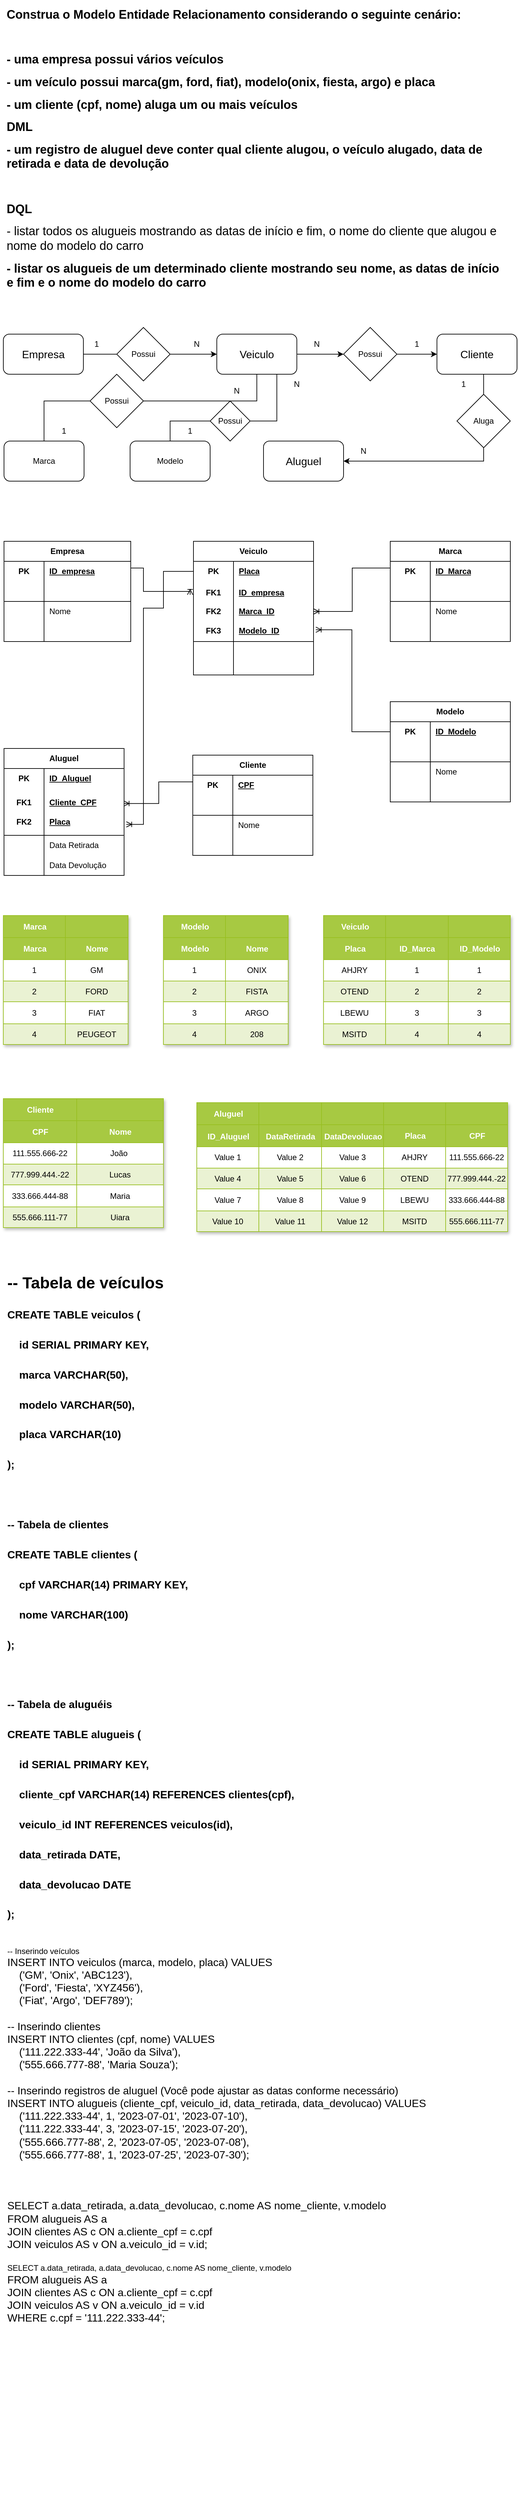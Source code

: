 <mxfile version="21.6.5" type="github">
  <diagram name="Página-1" id="RMr7jgcuNW4qyTVI3SIs">
    <mxGraphModel dx="1434" dy="750" grid="1" gridSize="10" guides="1" tooltips="1" connect="1" arrows="1" fold="1" page="1" pageScale="1" pageWidth="827" pageHeight="1169" math="0" shadow="0">
      <root>
        <mxCell id="0" />
        <mxCell id="1" parent="0" />
        <mxCell id="DupNbXgk64ZQzNCraKJB-1" value="&lt;h1 style=&quot;font-size: 18px;&quot;&gt;&lt;font style=&quot;font-size: 18px;&quot;&gt;Construa o Modelo Entidade Relacionamento considerando o seguinte cenário:&lt;/font&gt;&lt;/h1&gt;&lt;h1 style=&quot;font-size: 18px;&quot;&gt;&lt;font style=&quot;font-size: 18px;&quot;&gt;&lt;br&gt;&lt;/font&gt;&lt;/h1&gt;&lt;h1 style=&quot;font-size: 18px;&quot;&gt;&lt;font style=&quot;font-size: 18px;&quot;&gt;- uma empresa possui vários veículos&lt;/font&gt;&lt;/h1&gt;&lt;h1 style=&quot;font-size: 18px;&quot;&gt;&lt;font style=&quot;font-size: 18px;&quot;&gt;- um veículo possui marca(gm, ford, fiat), modelo(onix, fiesta, argo) e placa&lt;/font&gt;&lt;/h1&gt;&lt;h1 style=&quot;font-size: 18px;&quot;&gt;&lt;font style=&quot;font-size: 18px;&quot;&gt;- um cliente (cpf, nome) aluga um ou mais veículos&lt;/font&gt;&lt;/h1&gt;&lt;h1 style=&quot;font-size: 18px;&quot;&gt;&lt;font style=&quot;font-size: 18px;&quot;&gt;DML&lt;/font&gt;&lt;/h1&gt;&lt;h1 style=&quot;font-size: 18px;&quot;&gt;&lt;font style=&quot;font-size: 18px;&quot;&gt;- um registro de aluguel deve conter qual cliente alugou, o veículo alugado, data de retirada e data de devolução&lt;/font&gt;&lt;/h1&gt;&lt;h1 style=&quot;font-size: 18px;&quot;&gt;&lt;br&gt;&lt;/h1&gt;&lt;h1 style=&quot;font-size: 18px;&quot;&gt;&lt;font style=&quot;font-size: 18px;&quot;&gt;DQL&lt;/font&gt;&lt;/h1&gt;&lt;h1 style=&quot;font-size: 18px;&quot;&gt;&lt;span style=&quot;background-color: initial; font-weight: normal;&quot;&gt;- listar todos os alugueis mostrando as datas de início e fim, o nome do cliente que alugou e nome do modelo do carro&lt;/span&gt;&lt;br&gt;&lt;/h1&gt;&lt;h1 style=&quot;font-size: 18px;&quot;&gt;&lt;font style=&quot;font-size: 18px;&quot;&gt;- listar os alugueis de um determinado cliente mostrando seu nome, as datas de início e fim e o nome do modelo do carro&lt;/font&gt;&lt;/h1&gt;" style="text;html=1;strokeColor=none;fillColor=none;spacing=5;spacingTop=-20;whiteSpace=wrap;overflow=hidden;rounded=0;" parent="1" vertex="1">
          <mxGeometry x="40" y="40" width="760" height="440" as="geometry" />
        </mxCell>
        <mxCell id="DupNbXgk64ZQzNCraKJB-87" value="&lt;h1 style=&quot;&quot;&gt;-- Tabela de veículos&lt;/h1&gt;&lt;h1 style=&quot;&quot;&gt;&lt;span style=&quot;font-size: 16px;&quot;&gt;CREATE TABLE veiculos (&lt;/span&gt;&lt;/h1&gt;&lt;h1 style=&quot;&quot;&gt;&lt;span style=&quot;font-size: 16px;&quot;&gt;&amp;nbsp; &amp;nbsp; id SERIAL PRIMARY KEY,&lt;/span&gt;&lt;/h1&gt;&lt;h1 style=&quot;&quot;&gt;&lt;span style=&quot;font-size: 16px;&quot;&gt;&amp;nbsp; &amp;nbsp; marca VARCHAR(50),&lt;/span&gt;&lt;/h1&gt;&lt;h1 style=&quot;&quot;&gt;&lt;span style=&quot;font-size: 16px;&quot;&gt;&amp;nbsp; &amp;nbsp; modelo VARCHAR(50),&lt;/span&gt;&lt;/h1&gt;&lt;h1 style=&quot;&quot;&gt;&lt;span style=&quot;font-size: 16px;&quot;&gt;&amp;nbsp; &amp;nbsp; placa VARCHAR(10)&lt;/span&gt;&lt;/h1&gt;&lt;h1 style=&quot;&quot;&gt;&lt;span style=&quot;font-size: 16px;&quot;&gt;);&lt;/span&gt;&lt;/h1&gt;&lt;h1 style=&quot;&quot;&gt;&lt;span style=&quot;font-size: 16px;&quot;&gt;&lt;br&gt;&lt;/span&gt;&lt;/h1&gt;&lt;h1 style=&quot;&quot;&gt;&lt;span style=&quot;font-size: 16px;&quot;&gt;-- Tabela de clientes&lt;/span&gt;&lt;/h1&gt;&lt;h1 style=&quot;&quot;&gt;&lt;span style=&quot;font-size: 16px;&quot;&gt;CREATE TABLE clientes (&lt;/span&gt;&lt;/h1&gt;&lt;h1 style=&quot;&quot;&gt;&lt;span style=&quot;font-size: 16px;&quot;&gt;&amp;nbsp; &amp;nbsp; cpf VARCHAR(14) PRIMARY KEY,&lt;/span&gt;&lt;/h1&gt;&lt;h1 style=&quot;&quot;&gt;&lt;span style=&quot;font-size: 16px;&quot;&gt;&amp;nbsp; &amp;nbsp; nome VARCHAR(100)&lt;/span&gt;&lt;/h1&gt;&lt;h1 style=&quot;&quot;&gt;&lt;span style=&quot;font-size: 16px;&quot;&gt;);&lt;/span&gt;&lt;/h1&gt;&lt;h1 style=&quot;&quot;&gt;&lt;span style=&quot;font-size: 16px;&quot;&gt;&lt;br&gt;&lt;/span&gt;&lt;/h1&gt;&lt;h1 style=&quot;&quot;&gt;&lt;span style=&quot;font-size: 16px;&quot;&gt;-- Tabela de aluguéis&lt;/span&gt;&lt;/h1&gt;&lt;h1 style=&quot;&quot;&gt;&lt;span style=&quot;font-size: 16px;&quot;&gt;CREATE TABLE alugueis (&lt;/span&gt;&lt;/h1&gt;&lt;h1 style=&quot;&quot;&gt;&lt;span style=&quot;font-size: 16px;&quot;&gt;&amp;nbsp; &amp;nbsp; id SERIAL PRIMARY KEY,&lt;/span&gt;&lt;/h1&gt;&lt;h1 style=&quot;&quot;&gt;&lt;span style=&quot;font-size: 16px;&quot;&gt;&amp;nbsp; &amp;nbsp; cliente_cpf VARCHAR(14) REFERENCES clientes(cpf),&lt;/span&gt;&lt;/h1&gt;&lt;h1 style=&quot;&quot;&gt;&lt;span style=&quot;font-size: 16px;&quot;&gt;&amp;nbsp; &amp;nbsp; veiculo_id INT REFERENCES veiculos(id),&lt;/span&gt;&lt;/h1&gt;&lt;h1 style=&quot;&quot;&gt;&lt;span style=&quot;font-size: 16px;&quot;&gt;&amp;nbsp; &amp;nbsp; data_retirada DATE,&lt;/span&gt;&lt;/h1&gt;&lt;h1 style=&quot;&quot;&gt;&lt;span style=&quot;font-size: 16px;&quot;&gt;&amp;nbsp; &amp;nbsp; data_devolucao DATE&lt;/span&gt;&lt;/h1&gt;&lt;h1 style=&quot;&quot;&gt;&lt;span style=&quot;font-size: 16px;&quot;&gt;);&lt;/span&gt;&lt;/h1&gt;&lt;div&gt;&lt;span style=&quot;font-size: 16px;&quot;&gt;&lt;br&gt;&lt;/span&gt;&lt;/div&gt;&lt;div&gt;&lt;div style=&quot;&quot;&gt;-- Inserindo veículos&lt;/div&gt;&lt;div style=&quot;&quot;&gt;&lt;span style=&quot;font-size: 16px;&quot;&gt;INSERT INTO veiculos (marca, modelo, placa) VALUES&lt;/span&gt;&lt;/div&gt;&lt;div style=&quot;&quot;&gt;&lt;span style=&quot;font-size: 16px;&quot;&gt;&amp;nbsp; &amp;nbsp; (&#39;GM&#39;, &#39;Onix&#39;, &#39;ABC123&#39;),&lt;/span&gt;&lt;/div&gt;&lt;div style=&quot;&quot;&gt;&lt;span style=&quot;font-size: 16px;&quot;&gt;&amp;nbsp; &amp;nbsp; (&#39;Ford&#39;, &#39;Fiesta&#39;, &#39;XYZ456&#39;),&lt;/span&gt;&lt;/div&gt;&lt;div style=&quot;&quot;&gt;&lt;span style=&quot;font-size: 16px;&quot;&gt;&amp;nbsp; &amp;nbsp; (&#39;Fiat&#39;, &#39;Argo&#39;, &#39;DEF789&#39;);&lt;/span&gt;&lt;/div&gt;&lt;div style=&quot;&quot;&gt;&lt;span style=&quot;font-size: 16px;&quot;&gt;&lt;br&gt;&lt;/span&gt;&lt;/div&gt;&lt;div style=&quot;&quot;&gt;&lt;span style=&quot;font-size: 16px;&quot;&gt;-- Inserindo clientes&lt;/span&gt;&lt;/div&gt;&lt;div style=&quot;&quot;&gt;&lt;span style=&quot;font-size: 16px;&quot;&gt;INSERT INTO clientes (cpf, nome) VALUES&lt;/span&gt;&lt;/div&gt;&lt;div style=&quot;&quot;&gt;&lt;span style=&quot;font-size: 16px;&quot;&gt;&amp;nbsp; &amp;nbsp; (&#39;111.222.333-44&#39;, &#39;João da Silva&#39;),&lt;/span&gt;&lt;/div&gt;&lt;div style=&quot;&quot;&gt;&lt;span style=&quot;font-size: 16px;&quot;&gt;&amp;nbsp; &amp;nbsp; (&#39;555.666.777-88&#39;, &#39;Maria Souza&#39;);&lt;/span&gt;&lt;/div&gt;&lt;div style=&quot;&quot;&gt;&lt;span style=&quot;font-size: 16px;&quot;&gt;&lt;br&gt;&lt;/span&gt;&lt;/div&gt;&lt;div style=&quot;&quot;&gt;&lt;span style=&quot;font-size: 16px;&quot;&gt;-- Inserindo registros de aluguel (Você pode ajustar as datas conforme necessário)&lt;/span&gt;&lt;/div&gt;&lt;div style=&quot;&quot;&gt;&lt;span style=&quot;font-size: 16px;&quot;&gt;INSERT INTO alugueis (cliente_cpf, veiculo_id, data_retirada, data_devolucao) VALUES&lt;/span&gt;&lt;/div&gt;&lt;div style=&quot;&quot;&gt;&lt;span style=&quot;font-size: 16px;&quot;&gt;&amp;nbsp; &amp;nbsp; (&#39;111.222.333-44&#39;, 1, &#39;2023-07-01&#39;, &#39;2023-07-10&#39;),&lt;/span&gt;&lt;/div&gt;&lt;div style=&quot;&quot;&gt;&lt;span style=&quot;font-size: 16px;&quot;&gt;&amp;nbsp; &amp;nbsp; (&#39;111.222.333-44&#39;, 3, &#39;2023-07-15&#39;, &#39;2023-07-20&#39;),&lt;/span&gt;&lt;/div&gt;&lt;div style=&quot;&quot;&gt;&lt;span style=&quot;font-size: 16px;&quot;&gt;&amp;nbsp; &amp;nbsp; (&#39;555.666.777-88&#39;, 2, &#39;2023-07-05&#39;, &#39;2023-07-08&#39;),&lt;/span&gt;&lt;/div&gt;&lt;div style=&quot;&quot;&gt;&lt;span style=&quot;font-size: 16px;&quot;&gt;&amp;nbsp; &amp;nbsp; (&#39;555.666.777-88&#39;, 1, &#39;2023-07-25&#39;, &#39;2023-07-30&#39;);&lt;/span&gt;&lt;/div&gt;&lt;div style=&quot;&quot;&gt;&lt;span style=&quot;font-size: 16px;&quot;&gt;&lt;br&gt;&lt;/span&gt;&lt;/div&gt;&lt;div style=&quot;&quot;&gt;&lt;span style=&quot;font-size: 16px;&quot;&gt;&lt;br&gt;&lt;/span&gt;&lt;/div&gt;&lt;div style=&quot;&quot;&gt;&lt;span style=&quot;font-size: 16px;&quot;&gt;&lt;br&gt;&lt;/span&gt;&lt;/div&gt;&lt;div style=&quot;&quot;&gt;&lt;div style=&quot;font-size: 16px;&quot;&gt;SELECT a.data_retirada, a.data_devolucao, c.nome AS nome_cliente, v.modelo&lt;/div&gt;&lt;div style=&quot;font-size: 16px;&quot;&gt;FROM alugueis AS a&lt;/div&gt;&lt;div style=&quot;font-size: 16px;&quot;&gt;JOIN clientes AS c ON a.cliente_cpf = c.cpf&lt;/div&gt;&lt;div style=&quot;font-size: 16px;&quot;&gt;JOIN veiculos AS v ON a.veiculo_id = v.id;&lt;/div&gt;&lt;div style=&quot;font-size: 16px;&quot;&gt;&lt;br&gt;&lt;/div&gt;&lt;div style=&quot;&quot;&gt;&lt;div style=&quot;&quot;&gt;SELECT a.data_retirada, a.data_devolucao, c.nome AS nome_cliente, v.modelo&lt;/div&gt;&lt;div style=&quot;&quot;&gt;&lt;span style=&quot;font-size: 16px;&quot;&gt;FROM alugueis AS a&lt;/span&gt;&lt;/div&gt;&lt;div style=&quot;&quot;&gt;&lt;span style=&quot;font-size: 16px;&quot;&gt;JOIN clientes AS c ON a.cliente_cpf = c.cpf&lt;/span&gt;&lt;/div&gt;&lt;div style=&quot;&quot;&gt;&lt;span style=&quot;font-size: 16px;&quot;&gt;JOIN veiculos AS v ON a.veiculo_id = v.id&lt;/span&gt;&lt;/div&gt;&lt;div style=&quot;&quot;&gt;&lt;span style=&quot;font-size: 16px;&quot;&gt;WHERE c.cpf = &#39;111.222.333-44&#39;;&lt;/span&gt;&lt;/div&gt;&lt;/div&gt;&lt;div style=&quot;font-size: 16px;&quot;&gt;&lt;br&gt;&lt;/div&gt;&lt;div style=&quot;font-size: 16px;&quot;&gt;&lt;br&gt;&lt;/div&gt;&lt;/div&gt;&lt;div style=&quot;font-size: 16px;&quot;&gt;&lt;br&gt;&lt;/div&gt;&lt;/div&gt;&lt;div&gt;&lt;br&gt;&lt;/div&gt;" style="text;html=1;strokeColor=none;fillColor=none;spacing=5;spacingTop=-20;whiteSpace=wrap;overflow=hidden;rounded=0;" parent="1" vertex="1">
          <mxGeometry x="41" y="1930" width="760" height="1840" as="geometry" />
        </mxCell>
        <mxCell id="Wx_6rJ4wqiox4cu-SMxv-1" value="" style="group" parent="1" vertex="1" connectable="0">
          <mxGeometry x="40" y="520" width="770" height="230" as="geometry" />
        </mxCell>
        <mxCell id="DupNbXgk64ZQzNCraKJB-67" value="&lt;font style=&quot;font-size: 16px;&quot;&gt;Empresa&lt;/font&gt;" style="rounded=1;whiteSpace=wrap;html=1;" parent="Wx_6rJ4wqiox4cu-SMxv-1" vertex="1">
          <mxGeometry y="10" width="120" height="60" as="geometry" />
        </mxCell>
        <mxCell id="DupNbXgk64ZQzNCraKJB-68" value="&lt;font style=&quot;font-size: 16px;&quot;&gt;Veiculo&lt;/font&gt;" style="rounded=1;whiteSpace=wrap;html=1;" parent="Wx_6rJ4wqiox4cu-SMxv-1" vertex="1">
          <mxGeometry x="320" y="10" width="120" height="60" as="geometry" />
        </mxCell>
        <mxCell id="DupNbXgk64ZQzNCraKJB-71" style="edgeStyle=orthogonalEdgeStyle;rounded=0;orthogonalLoop=1;jettySize=auto;html=1;entryX=0;entryY=0.5;entryDx=0;entryDy=0;" parent="Wx_6rJ4wqiox4cu-SMxv-1" source="DupNbXgk64ZQzNCraKJB-67" target="DupNbXgk64ZQzNCraKJB-68" edge="1">
          <mxGeometry relative="1" as="geometry" />
        </mxCell>
        <mxCell id="DupNbXgk64ZQzNCraKJB-69" value="&lt;font style=&quot;font-size: 16px;&quot;&gt;Cliente&lt;/font&gt;" style="rounded=1;whiteSpace=wrap;html=1;" parent="Wx_6rJ4wqiox4cu-SMxv-1" vertex="1">
          <mxGeometry x="650" y="10" width="120" height="60" as="geometry" />
        </mxCell>
        <mxCell id="DupNbXgk64ZQzNCraKJB-70" value="&lt;font style=&quot;font-size: 16px;&quot;&gt;Aluguel&lt;/font&gt;" style="rounded=1;whiteSpace=wrap;html=1;" parent="Wx_6rJ4wqiox4cu-SMxv-1" vertex="1">
          <mxGeometry x="390" y="170" width="120" height="60" as="geometry" />
        </mxCell>
        <mxCell id="DupNbXgk64ZQzNCraKJB-76" style="edgeStyle=orthogonalEdgeStyle;rounded=0;orthogonalLoop=1;jettySize=auto;html=1;entryX=1;entryY=0.5;entryDx=0;entryDy=0;" parent="Wx_6rJ4wqiox4cu-SMxv-1" source="DupNbXgk64ZQzNCraKJB-69" target="DupNbXgk64ZQzNCraKJB-70" edge="1">
          <mxGeometry relative="1" as="geometry">
            <Array as="points">
              <mxPoint x="720" y="200" />
            </Array>
          </mxGeometry>
        </mxCell>
        <mxCell id="DupNbXgk64ZQzNCraKJB-73" value="Possui" style="rhombus;whiteSpace=wrap;html=1;" parent="Wx_6rJ4wqiox4cu-SMxv-1" vertex="1">
          <mxGeometry x="170" width="80" height="80" as="geometry" />
        </mxCell>
        <mxCell id="DupNbXgk64ZQzNCraKJB-75" value="" style="edgeStyle=orthogonalEdgeStyle;rounded=0;orthogonalLoop=1;jettySize=auto;html=1;entryX=0;entryY=0.5;entryDx=0;entryDy=0;" parent="Wx_6rJ4wqiox4cu-SMxv-1" source="DupNbXgk64ZQzNCraKJB-68" target="DupNbXgk64ZQzNCraKJB-74" edge="1">
          <mxGeometry relative="1" as="geometry">
            <mxPoint x="440" y="40" as="sourcePoint" />
            <mxPoint x="650" y="40" as="targetPoint" />
          </mxGeometry>
        </mxCell>
        <mxCell id="DupNbXgk64ZQzNCraKJB-74" value="Possui" style="rhombus;whiteSpace=wrap;html=1;" parent="Wx_6rJ4wqiox4cu-SMxv-1" vertex="1">
          <mxGeometry x="510" width="80" height="80" as="geometry" />
        </mxCell>
        <mxCell id="DupNbXgk64ZQzNCraKJB-72" style="edgeStyle=orthogonalEdgeStyle;rounded=0;orthogonalLoop=1;jettySize=auto;html=1;entryX=0;entryY=0.5;entryDx=0;entryDy=0;" parent="Wx_6rJ4wqiox4cu-SMxv-1" source="DupNbXgk64ZQzNCraKJB-74" target="DupNbXgk64ZQzNCraKJB-69" edge="1">
          <mxGeometry relative="1" as="geometry" />
        </mxCell>
        <mxCell id="DupNbXgk64ZQzNCraKJB-77" value="Aluga" style="rhombus;whiteSpace=wrap;html=1;" parent="Wx_6rJ4wqiox4cu-SMxv-1" vertex="1">
          <mxGeometry x="680" y="100" width="80" height="80" as="geometry" />
        </mxCell>
        <mxCell id="DupNbXgk64ZQzNCraKJB-78" value="1" style="text;html=1;strokeColor=none;fillColor=none;align=center;verticalAlign=middle;whiteSpace=wrap;rounded=0;" parent="Wx_6rJ4wqiox4cu-SMxv-1" vertex="1">
          <mxGeometry x="110" y="10" width="60" height="30" as="geometry" />
        </mxCell>
        <mxCell id="DupNbXgk64ZQzNCraKJB-79" value="N" style="text;html=1;strokeColor=none;fillColor=none;align=center;verticalAlign=middle;whiteSpace=wrap;rounded=0;" parent="Wx_6rJ4wqiox4cu-SMxv-1" vertex="1">
          <mxGeometry x="260" y="10" width="60" height="30" as="geometry" />
        </mxCell>
        <mxCell id="DupNbXgk64ZQzNCraKJB-80" value="1" style="text;html=1;strokeColor=none;fillColor=none;align=center;verticalAlign=middle;whiteSpace=wrap;rounded=0;" parent="Wx_6rJ4wqiox4cu-SMxv-1" vertex="1">
          <mxGeometry x="590" y="10" width="60" height="30" as="geometry" />
        </mxCell>
        <mxCell id="DupNbXgk64ZQzNCraKJB-81" value="N" style="text;html=1;strokeColor=none;fillColor=none;align=center;verticalAlign=middle;whiteSpace=wrap;rounded=0;" parent="Wx_6rJ4wqiox4cu-SMxv-1" vertex="1">
          <mxGeometry x="440" y="10" width="60" height="30" as="geometry" />
        </mxCell>
        <mxCell id="DupNbXgk64ZQzNCraKJB-82" value="1" style="text;html=1;strokeColor=none;fillColor=none;align=center;verticalAlign=middle;whiteSpace=wrap;rounded=0;" parent="Wx_6rJ4wqiox4cu-SMxv-1" vertex="1">
          <mxGeometry x="660" y="70" width="60" height="30" as="geometry" />
        </mxCell>
        <mxCell id="DupNbXgk64ZQzNCraKJB-83" value="N" style="text;html=1;strokeColor=none;fillColor=none;align=center;verticalAlign=middle;whiteSpace=wrap;rounded=0;" parent="Wx_6rJ4wqiox4cu-SMxv-1" vertex="1">
          <mxGeometry x="510" y="170" width="60" height="30" as="geometry" />
        </mxCell>
        <mxCell id="NXW-y_2xgAAOWvALgB9T-1" value="Marca" style="rounded=1;whiteSpace=wrap;html=1;" parent="Wx_6rJ4wqiox4cu-SMxv-1" vertex="1">
          <mxGeometry x="1" y="170" width="120" height="60" as="geometry" />
        </mxCell>
        <mxCell id="NXW-y_2xgAAOWvALgB9T-3" style="edgeStyle=orthogonalEdgeStyle;rounded=0;orthogonalLoop=1;jettySize=auto;html=1;entryX=0.5;entryY=0;entryDx=0;entryDy=0;endArrow=none;endFill=0;" parent="Wx_6rJ4wqiox4cu-SMxv-1" source="DupNbXgk64ZQzNCraKJB-68" target="NXW-y_2xgAAOWvALgB9T-1" edge="1">
          <mxGeometry relative="1" as="geometry">
            <Array as="points">
              <mxPoint x="380" y="110" />
              <mxPoint x="61" y="110" />
            </Array>
          </mxGeometry>
        </mxCell>
        <mxCell id="NXW-y_2xgAAOWvALgB9T-2" value="Modelo" style="rounded=1;whiteSpace=wrap;html=1;" parent="Wx_6rJ4wqiox4cu-SMxv-1" vertex="1">
          <mxGeometry x="190" y="170" width="120" height="60" as="geometry" />
        </mxCell>
        <mxCell id="NXW-y_2xgAAOWvALgB9T-5" value="N" style="text;html=1;strokeColor=none;fillColor=none;align=center;verticalAlign=middle;whiteSpace=wrap;rounded=0;" parent="Wx_6rJ4wqiox4cu-SMxv-1" vertex="1">
          <mxGeometry x="320" y="80" width="60" height="30" as="geometry" />
        </mxCell>
        <mxCell id="NXW-y_2xgAAOWvALgB9T-6" value="1" style="text;html=1;strokeColor=none;fillColor=none;align=center;verticalAlign=middle;whiteSpace=wrap;rounded=0;" parent="Wx_6rJ4wqiox4cu-SMxv-1" vertex="1">
          <mxGeometry x="61" y="140" width="60" height="30" as="geometry" />
        </mxCell>
        <mxCell id="NXW-y_2xgAAOWvALgB9T-7" value="Possui" style="rhombus;whiteSpace=wrap;html=1;" parent="Wx_6rJ4wqiox4cu-SMxv-1" vertex="1">
          <mxGeometry x="130" y="70" width="80" height="80" as="geometry" />
        </mxCell>
        <mxCell id="NXW-y_2xgAAOWvALgB9T-9" value="" style="edgeStyle=orthogonalEdgeStyle;rounded=0;orthogonalLoop=1;jettySize=auto;html=1;endArrow=none;endFill=0;" parent="Wx_6rJ4wqiox4cu-SMxv-1" source="DupNbXgk64ZQzNCraKJB-68" target="NXW-y_2xgAAOWvALgB9T-8" edge="1">
          <mxGeometry relative="1" as="geometry">
            <mxPoint x="410" y="70" as="sourcePoint" />
            <mxPoint x="250" y="170" as="targetPoint" />
            <Array as="points">
              <mxPoint x="410" y="140" />
            </Array>
          </mxGeometry>
        </mxCell>
        <mxCell id="NXW-y_2xgAAOWvALgB9T-8" value="Possui" style="rhombus;whiteSpace=wrap;html=1;" parent="Wx_6rJ4wqiox4cu-SMxv-1" vertex="1">
          <mxGeometry x="310" y="110" width="60" height="60" as="geometry" />
        </mxCell>
        <mxCell id="NXW-y_2xgAAOWvALgB9T-4" style="edgeStyle=orthogonalEdgeStyle;rounded=0;orthogonalLoop=1;jettySize=auto;html=1;endArrow=none;endFill=0;" parent="Wx_6rJ4wqiox4cu-SMxv-1" source="NXW-y_2xgAAOWvALgB9T-8" target="NXW-y_2xgAAOWvALgB9T-2" edge="1">
          <mxGeometry relative="1" as="geometry">
            <Array as="points">
              <mxPoint x="250" y="140" />
            </Array>
          </mxGeometry>
        </mxCell>
        <mxCell id="NXW-y_2xgAAOWvALgB9T-10" value="1" style="text;html=1;strokeColor=none;fillColor=none;align=center;verticalAlign=middle;whiteSpace=wrap;rounded=0;" parent="Wx_6rJ4wqiox4cu-SMxv-1" vertex="1">
          <mxGeometry x="250" y="140" width="60" height="30" as="geometry" />
        </mxCell>
        <mxCell id="NXW-y_2xgAAOWvALgB9T-11" value="N" style="text;html=1;strokeColor=none;fillColor=none;align=center;verticalAlign=middle;whiteSpace=wrap;rounded=0;" parent="Wx_6rJ4wqiox4cu-SMxv-1" vertex="1">
          <mxGeometry x="410" y="70" width="60" height="30" as="geometry" />
        </mxCell>
        <mxCell id="Wx_6rJ4wqiox4cu-SMxv-2" value="" style="group" parent="1" vertex="1" connectable="0">
          <mxGeometry x="41" y="840" width="759" height="470" as="geometry" />
        </mxCell>
        <mxCell id="DupNbXgk64ZQzNCraKJB-15" value="Empresa" style="shape=table;startSize=30;container=1;collapsible=1;childLayout=tableLayout;fixedRows=1;rowLines=0;fontStyle=1;align=center;resizeLast=1;html=1;whiteSpace=wrap;" parent="Wx_6rJ4wqiox4cu-SMxv-2" vertex="1">
          <mxGeometry width="190" height="150" as="geometry" />
        </mxCell>
        <mxCell id="DupNbXgk64ZQzNCraKJB-16" value="" style="shape=tableRow;horizontal=0;startSize=0;swimlaneHead=0;swimlaneBody=0;fillColor=none;collapsible=0;dropTarget=0;points=[[0,0.5],[1,0.5]];portConstraint=eastwest;top=0;left=0;right=0;bottom=0;html=1;" parent="DupNbXgk64ZQzNCraKJB-15" vertex="1">
          <mxGeometry y="30" width="190" height="30" as="geometry" />
        </mxCell>
        <mxCell id="DupNbXgk64ZQzNCraKJB-17" value="PK" style="shape=partialRectangle;connectable=0;fillColor=none;top=0;left=0;bottom=0;right=0;fontStyle=1;overflow=hidden;html=1;whiteSpace=wrap;" parent="DupNbXgk64ZQzNCraKJB-16" vertex="1">
          <mxGeometry width="60" height="30" as="geometry">
            <mxRectangle width="60" height="30" as="alternateBounds" />
          </mxGeometry>
        </mxCell>
        <mxCell id="DupNbXgk64ZQzNCraKJB-18" value="ID_empresa" style="shape=partialRectangle;connectable=0;fillColor=none;top=0;left=0;bottom=0;right=0;align=left;spacingLeft=6;fontStyle=5;overflow=hidden;html=1;whiteSpace=wrap;" parent="DupNbXgk64ZQzNCraKJB-16" vertex="1">
          <mxGeometry x="60" width="130" height="30" as="geometry">
            <mxRectangle width="130" height="30" as="alternateBounds" />
          </mxGeometry>
        </mxCell>
        <mxCell id="DupNbXgk64ZQzNCraKJB-19" value="" style="shape=tableRow;horizontal=0;startSize=0;swimlaneHead=0;swimlaneBody=0;fillColor=none;collapsible=0;dropTarget=0;points=[[0,0.5],[1,0.5]];portConstraint=eastwest;top=0;left=0;right=0;bottom=1;html=1;" parent="DupNbXgk64ZQzNCraKJB-15" vertex="1">
          <mxGeometry y="60" width="190" height="30" as="geometry" />
        </mxCell>
        <mxCell id="DupNbXgk64ZQzNCraKJB-20" value="" style="shape=partialRectangle;connectable=0;fillColor=none;top=0;left=0;bottom=0;right=0;fontStyle=1;overflow=hidden;html=1;whiteSpace=wrap;" parent="DupNbXgk64ZQzNCraKJB-19" vertex="1">
          <mxGeometry width="60" height="30" as="geometry">
            <mxRectangle width="60" height="30" as="alternateBounds" />
          </mxGeometry>
        </mxCell>
        <mxCell id="DupNbXgk64ZQzNCraKJB-21" value="" style="shape=partialRectangle;connectable=0;fillColor=none;top=0;left=0;bottom=0;right=0;align=left;spacingLeft=6;fontStyle=5;overflow=hidden;html=1;whiteSpace=wrap;" parent="DupNbXgk64ZQzNCraKJB-19" vertex="1">
          <mxGeometry x="60" width="130" height="30" as="geometry">
            <mxRectangle width="130" height="30" as="alternateBounds" />
          </mxGeometry>
        </mxCell>
        <mxCell id="DupNbXgk64ZQzNCraKJB-22" value="" style="shape=tableRow;horizontal=0;startSize=0;swimlaneHead=0;swimlaneBody=0;fillColor=none;collapsible=0;dropTarget=0;points=[[0,0.5],[1,0.5]];portConstraint=eastwest;top=0;left=0;right=0;bottom=0;html=1;" parent="DupNbXgk64ZQzNCraKJB-15" vertex="1">
          <mxGeometry y="90" width="190" height="30" as="geometry" />
        </mxCell>
        <mxCell id="DupNbXgk64ZQzNCraKJB-23" value="" style="shape=partialRectangle;connectable=0;fillColor=none;top=0;left=0;bottom=0;right=0;editable=1;overflow=hidden;html=1;whiteSpace=wrap;" parent="DupNbXgk64ZQzNCraKJB-22" vertex="1">
          <mxGeometry width="60" height="30" as="geometry">
            <mxRectangle width="60" height="30" as="alternateBounds" />
          </mxGeometry>
        </mxCell>
        <mxCell id="DupNbXgk64ZQzNCraKJB-24" value="Nome" style="shape=partialRectangle;connectable=0;fillColor=none;top=0;left=0;bottom=0;right=0;align=left;spacingLeft=6;overflow=hidden;html=1;whiteSpace=wrap;" parent="DupNbXgk64ZQzNCraKJB-22" vertex="1">
          <mxGeometry x="60" width="130" height="30" as="geometry">
            <mxRectangle width="130" height="30" as="alternateBounds" />
          </mxGeometry>
        </mxCell>
        <mxCell id="DupNbXgk64ZQzNCraKJB-25" value="" style="shape=tableRow;horizontal=0;startSize=0;swimlaneHead=0;swimlaneBody=0;fillColor=none;collapsible=0;dropTarget=0;points=[[0,0.5],[1,0.5]];portConstraint=eastwest;top=0;left=0;right=0;bottom=0;html=1;" parent="DupNbXgk64ZQzNCraKJB-15" vertex="1">
          <mxGeometry y="120" width="190" height="30" as="geometry" />
        </mxCell>
        <mxCell id="DupNbXgk64ZQzNCraKJB-26" value="" style="shape=partialRectangle;connectable=0;fillColor=none;top=0;left=0;bottom=0;right=0;editable=1;overflow=hidden;html=1;whiteSpace=wrap;" parent="DupNbXgk64ZQzNCraKJB-25" vertex="1">
          <mxGeometry width="60" height="30" as="geometry">
            <mxRectangle width="60" height="30" as="alternateBounds" />
          </mxGeometry>
        </mxCell>
        <mxCell id="DupNbXgk64ZQzNCraKJB-27" value="" style="shape=partialRectangle;connectable=0;fillColor=none;top=0;left=0;bottom=0;right=0;align=left;spacingLeft=6;overflow=hidden;html=1;whiteSpace=wrap;" parent="DupNbXgk64ZQzNCraKJB-25" vertex="1">
          <mxGeometry x="60" width="130" height="30" as="geometry">
            <mxRectangle width="130" height="30" as="alternateBounds" />
          </mxGeometry>
        </mxCell>
        <mxCell id="DupNbXgk64ZQzNCraKJB-28" value="Veiculo" style="shape=table;startSize=30;container=1;collapsible=1;childLayout=tableLayout;fixedRows=1;rowLines=0;fontStyle=1;align=center;resizeLast=1;html=1;whiteSpace=wrap;" parent="Wx_6rJ4wqiox4cu-SMxv-2" vertex="1">
          <mxGeometry x="284" width="180" height="200" as="geometry" />
        </mxCell>
        <mxCell id="DupNbXgk64ZQzNCraKJB-29" value="" style="shape=tableRow;horizontal=0;startSize=0;swimlaneHead=0;swimlaneBody=0;fillColor=none;collapsible=0;dropTarget=0;points=[[0,0.5],[1,0.5]];portConstraint=eastwest;top=0;left=0;right=0;bottom=0;html=1;" parent="DupNbXgk64ZQzNCraKJB-28" vertex="1">
          <mxGeometry y="30" width="180" height="30" as="geometry" />
        </mxCell>
        <mxCell id="DupNbXgk64ZQzNCraKJB-30" value="PK" style="shape=partialRectangle;connectable=0;fillColor=none;top=0;left=0;bottom=0;right=0;fontStyle=1;overflow=hidden;html=1;whiteSpace=wrap;" parent="DupNbXgk64ZQzNCraKJB-29" vertex="1">
          <mxGeometry width="60" height="30" as="geometry">
            <mxRectangle width="60" height="30" as="alternateBounds" />
          </mxGeometry>
        </mxCell>
        <mxCell id="DupNbXgk64ZQzNCraKJB-31" value="Placa" style="shape=partialRectangle;connectable=0;fillColor=none;top=0;left=0;bottom=0;right=0;align=left;spacingLeft=6;fontStyle=5;overflow=hidden;html=1;whiteSpace=wrap;" parent="DupNbXgk64ZQzNCraKJB-29" vertex="1">
          <mxGeometry x="60" width="120" height="30" as="geometry">
            <mxRectangle width="120" height="30" as="alternateBounds" />
          </mxGeometry>
        </mxCell>
        <mxCell id="DupNbXgk64ZQzNCraKJB-32" value="" style="shape=tableRow;horizontal=0;startSize=0;swimlaneHead=0;swimlaneBody=0;fillColor=none;collapsible=0;dropTarget=0;points=[[0,0.5],[1,0.5]];portConstraint=eastwest;top=0;left=0;right=0;bottom=1;html=1;" parent="DupNbXgk64ZQzNCraKJB-28" vertex="1">
          <mxGeometry y="60" width="180" height="90" as="geometry" />
        </mxCell>
        <mxCell id="DupNbXgk64ZQzNCraKJB-33" value="FK1&lt;br&gt;&lt;br&gt;FK2&lt;br&gt;&lt;br&gt;FK3" style="shape=partialRectangle;connectable=0;fillColor=none;top=0;left=0;bottom=0;right=0;fontStyle=1;overflow=hidden;html=1;whiteSpace=wrap;" parent="DupNbXgk64ZQzNCraKJB-32" vertex="1">
          <mxGeometry width="60" height="90" as="geometry">
            <mxRectangle width="60" height="90" as="alternateBounds" />
          </mxGeometry>
        </mxCell>
        <mxCell id="DupNbXgk64ZQzNCraKJB-34" value="ID_empresa&lt;br&gt;&lt;br&gt;Marca_ID&lt;br&gt;&lt;br&gt;Modelo_ID" style="shape=partialRectangle;connectable=0;fillColor=none;top=0;left=0;bottom=0;right=0;align=left;spacingLeft=6;fontStyle=5;overflow=hidden;html=1;whiteSpace=wrap;" parent="DupNbXgk64ZQzNCraKJB-32" vertex="1">
          <mxGeometry x="60" width="120" height="90" as="geometry">
            <mxRectangle width="120" height="90" as="alternateBounds" />
          </mxGeometry>
        </mxCell>
        <mxCell id="DupNbXgk64ZQzNCraKJB-35" value="" style="shape=tableRow;horizontal=0;startSize=0;swimlaneHead=0;swimlaneBody=0;fillColor=none;collapsible=0;dropTarget=0;points=[[0,0.5],[1,0.5]];portConstraint=eastwest;top=0;left=0;right=0;bottom=0;html=1;" parent="DupNbXgk64ZQzNCraKJB-28" vertex="1">
          <mxGeometry y="150" width="180" height="30" as="geometry" />
        </mxCell>
        <mxCell id="DupNbXgk64ZQzNCraKJB-36" value="" style="shape=partialRectangle;connectable=0;fillColor=none;top=0;left=0;bottom=0;right=0;editable=1;overflow=hidden;html=1;whiteSpace=wrap;" parent="DupNbXgk64ZQzNCraKJB-35" vertex="1">
          <mxGeometry width="60" height="30" as="geometry">
            <mxRectangle width="60" height="30" as="alternateBounds" />
          </mxGeometry>
        </mxCell>
        <mxCell id="DupNbXgk64ZQzNCraKJB-37" value="" style="shape=partialRectangle;connectable=0;fillColor=none;top=0;left=0;bottom=0;right=0;align=left;spacingLeft=6;overflow=hidden;html=1;whiteSpace=wrap;" parent="DupNbXgk64ZQzNCraKJB-35" vertex="1">
          <mxGeometry x="60" width="120" height="30" as="geometry">
            <mxRectangle width="120" height="30" as="alternateBounds" />
          </mxGeometry>
        </mxCell>
        <mxCell id="DupNbXgk64ZQzNCraKJB-38" value="" style="shape=tableRow;horizontal=0;startSize=0;swimlaneHead=0;swimlaneBody=0;fillColor=none;collapsible=0;dropTarget=0;points=[[0,0.5],[1,0.5]];portConstraint=eastwest;top=0;left=0;right=0;bottom=0;html=1;" parent="DupNbXgk64ZQzNCraKJB-28" vertex="1">
          <mxGeometry y="180" width="180" height="20" as="geometry" />
        </mxCell>
        <mxCell id="DupNbXgk64ZQzNCraKJB-39" value="" style="shape=partialRectangle;connectable=0;fillColor=none;top=0;left=0;bottom=0;right=0;editable=1;overflow=hidden;html=1;whiteSpace=wrap;" parent="DupNbXgk64ZQzNCraKJB-38" vertex="1">
          <mxGeometry width="60" height="20" as="geometry">
            <mxRectangle width="60" height="20" as="alternateBounds" />
          </mxGeometry>
        </mxCell>
        <mxCell id="DupNbXgk64ZQzNCraKJB-40" value="" style="shape=partialRectangle;connectable=0;fillColor=none;top=0;left=0;bottom=0;right=0;align=left;spacingLeft=6;overflow=hidden;html=1;whiteSpace=wrap;" parent="DupNbXgk64ZQzNCraKJB-38" vertex="1">
          <mxGeometry x="60" width="120" height="20" as="geometry">
            <mxRectangle width="120" height="20" as="alternateBounds" />
          </mxGeometry>
        </mxCell>
        <mxCell id="41wCyFmwYhCAShjd0_s_-4" style="edgeStyle=orthogonalEdgeStyle;rounded=0;orthogonalLoop=1;jettySize=auto;html=1;entryX=0.997;entryY=0.32;entryDx=0;entryDy=0;entryPerimeter=0;endArrow=ERoneToMany;endFill=0;" parent="Wx_6rJ4wqiox4cu-SMxv-2" source="DupNbXgk64ZQzNCraKJB-41" target="DupNbXgk64ZQzNCraKJB-58" edge="1">
          <mxGeometry relative="1" as="geometry">
            <Array as="points">
              <mxPoint x="232" y="360" />
              <mxPoint x="232" y="392" />
            </Array>
          </mxGeometry>
        </mxCell>
        <mxCell id="DupNbXgk64ZQzNCraKJB-41" value="Cliente" style="shape=table;startSize=30;container=1;collapsible=1;childLayout=tableLayout;fixedRows=1;rowLines=0;fontStyle=1;align=center;resizeLast=1;html=1;whiteSpace=wrap;" parent="Wx_6rJ4wqiox4cu-SMxv-2" vertex="1">
          <mxGeometry x="283" y="320" width="180" height="150" as="geometry" />
        </mxCell>
        <mxCell id="DupNbXgk64ZQzNCraKJB-42" value="" style="shape=tableRow;horizontal=0;startSize=0;swimlaneHead=0;swimlaneBody=0;fillColor=none;collapsible=0;dropTarget=0;points=[[0,0.5],[1,0.5]];portConstraint=eastwest;top=0;left=0;right=0;bottom=0;html=1;" parent="DupNbXgk64ZQzNCraKJB-41" vertex="1">
          <mxGeometry y="30" width="180" height="30" as="geometry" />
        </mxCell>
        <mxCell id="DupNbXgk64ZQzNCraKJB-43" value="PK" style="shape=partialRectangle;connectable=0;fillColor=none;top=0;left=0;bottom=0;right=0;fontStyle=1;overflow=hidden;html=1;whiteSpace=wrap;" parent="DupNbXgk64ZQzNCraKJB-42" vertex="1">
          <mxGeometry width="60" height="30" as="geometry">
            <mxRectangle width="60" height="30" as="alternateBounds" />
          </mxGeometry>
        </mxCell>
        <mxCell id="DupNbXgk64ZQzNCraKJB-44" value="CPF" style="shape=partialRectangle;connectable=0;fillColor=none;top=0;left=0;bottom=0;right=0;align=left;spacingLeft=6;fontStyle=5;overflow=hidden;html=1;whiteSpace=wrap;" parent="DupNbXgk64ZQzNCraKJB-42" vertex="1">
          <mxGeometry x="60" width="120" height="30" as="geometry">
            <mxRectangle width="120" height="30" as="alternateBounds" />
          </mxGeometry>
        </mxCell>
        <mxCell id="DupNbXgk64ZQzNCraKJB-45" value="" style="shape=tableRow;horizontal=0;startSize=0;swimlaneHead=0;swimlaneBody=0;fillColor=none;collapsible=0;dropTarget=0;points=[[0,0.5],[1,0.5]];portConstraint=eastwest;top=0;left=0;right=0;bottom=1;html=1;" parent="DupNbXgk64ZQzNCraKJB-41" vertex="1">
          <mxGeometry y="60" width="180" height="30" as="geometry" />
        </mxCell>
        <mxCell id="DupNbXgk64ZQzNCraKJB-46" value="" style="shape=partialRectangle;connectable=0;fillColor=none;top=0;left=0;bottom=0;right=0;fontStyle=1;overflow=hidden;html=1;whiteSpace=wrap;" parent="DupNbXgk64ZQzNCraKJB-45" vertex="1">
          <mxGeometry width="60" height="30" as="geometry">
            <mxRectangle width="60" height="30" as="alternateBounds" />
          </mxGeometry>
        </mxCell>
        <mxCell id="DupNbXgk64ZQzNCraKJB-47" value="" style="shape=partialRectangle;connectable=0;fillColor=none;top=0;left=0;bottom=0;right=0;align=left;spacingLeft=6;fontStyle=5;overflow=hidden;html=1;whiteSpace=wrap;" parent="DupNbXgk64ZQzNCraKJB-45" vertex="1">
          <mxGeometry x="60" width="120" height="30" as="geometry">
            <mxRectangle width="120" height="30" as="alternateBounds" />
          </mxGeometry>
        </mxCell>
        <mxCell id="DupNbXgk64ZQzNCraKJB-48" value="" style="shape=tableRow;horizontal=0;startSize=0;swimlaneHead=0;swimlaneBody=0;fillColor=none;collapsible=0;dropTarget=0;points=[[0,0.5],[1,0.5]];portConstraint=eastwest;top=0;left=0;right=0;bottom=0;html=1;" parent="DupNbXgk64ZQzNCraKJB-41" vertex="1">
          <mxGeometry y="90" width="180" height="30" as="geometry" />
        </mxCell>
        <mxCell id="DupNbXgk64ZQzNCraKJB-49" value="" style="shape=partialRectangle;connectable=0;fillColor=none;top=0;left=0;bottom=0;right=0;editable=1;overflow=hidden;html=1;whiteSpace=wrap;" parent="DupNbXgk64ZQzNCraKJB-48" vertex="1">
          <mxGeometry width="60" height="30" as="geometry">
            <mxRectangle width="60" height="30" as="alternateBounds" />
          </mxGeometry>
        </mxCell>
        <mxCell id="DupNbXgk64ZQzNCraKJB-50" value="Nome" style="shape=partialRectangle;connectable=0;fillColor=none;top=0;left=0;bottom=0;right=0;align=left;spacingLeft=6;overflow=hidden;html=1;whiteSpace=wrap;" parent="DupNbXgk64ZQzNCraKJB-48" vertex="1">
          <mxGeometry x="60" width="120" height="30" as="geometry">
            <mxRectangle width="120" height="30" as="alternateBounds" />
          </mxGeometry>
        </mxCell>
        <mxCell id="DupNbXgk64ZQzNCraKJB-51" value="" style="shape=tableRow;horizontal=0;startSize=0;swimlaneHead=0;swimlaneBody=0;fillColor=none;collapsible=0;dropTarget=0;points=[[0,0.5],[1,0.5]];portConstraint=eastwest;top=0;left=0;right=0;bottom=0;html=1;" parent="DupNbXgk64ZQzNCraKJB-41" vertex="1">
          <mxGeometry y="120" width="180" height="30" as="geometry" />
        </mxCell>
        <mxCell id="DupNbXgk64ZQzNCraKJB-52" value="" style="shape=partialRectangle;connectable=0;fillColor=none;top=0;left=0;bottom=0;right=0;editable=1;overflow=hidden;html=1;whiteSpace=wrap;" parent="DupNbXgk64ZQzNCraKJB-51" vertex="1">
          <mxGeometry width="60" height="30" as="geometry">
            <mxRectangle width="60" height="30" as="alternateBounds" />
          </mxGeometry>
        </mxCell>
        <mxCell id="DupNbXgk64ZQzNCraKJB-53" value="" style="shape=partialRectangle;connectable=0;fillColor=none;top=0;left=0;bottom=0;right=0;align=left;spacingLeft=6;overflow=hidden;html=1;whiteSpace=wrap;" parent="DupNbXgk64ZQzNCraKJB-51" vertex="1">
          <mxGeometry x="60" width="120" height="30" as="geometry">
            <mxRectangle width="120" height="30" as="alternateBounds" />
          </mxGeometry>
        </mxCell>
        <mxCell id="DupNbXgk64ZQzNCraKJB-54" value="Aluguel" style="shape=table;startSize=30;container=1;collapsible=1;childLayout=tableLayout;fixedRows=1;rowLines=0;fontStyle=1;align=center;resizeLast=1;html=1;whiteSpace=wrap;" parent="Wx_6rJ4wqiox4cu-SMxv-2" vertex="1">
          <mxGeometry y="310" width="180" height="190" as="geometry" />
        </mxCell>
        <mxCell id="DupNbXgk64ZQzNCraKJB-55" value="" style="shape=tableRow;horizontal=0;startSize=0;swimlaneHead=0;swimlaneBody=0;fillColor=none;collapsible=0;dropTarget=0;points=[[0,0.5],[1,0.5]];portConstraint=eastwest;top=0;left=0;right=0;bottom=0;html=1;" parent="DupNbXgk64ZQzNCraKJB-54" vertex="1">
          <mxGeometry y="30" width="180" height="30" as="geometry" />
        </mxCell>
        <mxCell id="DupNbXgk64ZQzNCraKJB-56" value="PK" style="shape=partialRectangle;connectable=0;fillColor=none;top=0;left=0;bottom=0;right=0;fontStyle=1;overflow=hidden;html=1;whiteSpace=wrap;" parent="DupNbXgk64ZQzNCraKJB-55" vertex="1">
          <mxGeometry width="60" height="30" as="geometry">
            <mxRectangle width="60" height="30" as="alternateBounds" />
          </mxGeometry>
        </mxCell>
        <mxCell id="DupNbXgk64ZQzNCraKJB-57" value="ID_Aluguel" style="shape=partialRectangle;connectable=0;fillColor=none;top=0;left=0;bottom=0;right=0;align=left;spacingLeft=6;fontStyle=5;overflow=hidden;html=1;whiteSpace=wrap;" parent="DupNbXgk64ZQzNCraKJB-55" vertex="1">
          <mxGeometry x="60" width="120" height="30" as="geometry">
            <mxRectangle width="120" height="30" as="alternateBounds" />
          </mxGeometry>
        </mxCell>
        <mxCell id="DupNbXgk64ZQzNCraKJB-58" value="" style="shape=tableRow;horizontal=0;startSize=0;swimlaneHead=0;swimlaneBody=0;fillColor=none;collapsible=0;dropTarget=0;points=[[0,0.5],[1,0.5]];portConstraint=eastwest;top=0;left=0;right=0;bottom=1;html=1;" parent="DupNbXgk64ZQzNCraKJB-54" vertex="1">
          <mxGeometry y="60" width="180" height="70" as="geometry" />
        </mxCell>
        <mxCell id="DupNbXgk64ZQzNCraKJB-59" value="FK1&lt;br&gt;&lt;br&gt;FK2" style="shape=partialRectangle;connectable=0;fillColor=none;top=0;left=0;bottom=0;right=0;fontStyle=1;overflow=hidden;html=1;whiteSpace=wrap;" parent="DupNbXgk64ZQzNCraKJB-58" vertex="1">
          <mxGeometry width="60" height="70" as="geometry">
            <mxRectangle width="60" height="70" as="alternateBounds" />
          </mxGeometry>
        </mxCell>
        <mxCell id="DupNbXgk64ZQzNCraKJB-60" value="Cliente_CPF&lt;br&gt;&lt;br&gt;Placa" style="shape=partialRectangle;connectable=0;fillColor=none;top=0;left=0;bottom=0;right=0;align=left;spacingLeft=6;fontStyle=5;overflow=hidden;html=1;whiteSpace=wrap;" parent="DupNbXgk64ZQzNCraKJB-58" vertex="1">
          <mxGeometry x="60" width="120" height="70" as="geometry">
            <mxRectangle width="120" height="70" as="alternateBounds" />
          </mxGeometry>
        </mxCell>
        <mxCell id="DupNbXgk64ZQzNCraKJB-61" value="" style="shape=tableRow;horizontal=0;startSize=0;swimlaneHead=0;swimlaneBody=0;fillColor=none;collapsible=0;dropTarget=0;points=[[0,0.5],[1,0.5]];portConstraint=eastwest;top=0;left=0;right=0;bottom=0;html=1;" parent="DupNbXgk64ZQzNCraKJB-54" vertex="1">
          <mxGeometry y="130" width="180" height="30" as="geometry" />
        </mxCell>
        <mxCell id="DupNbXgk64ZQzNCraKJB-62" value="" style="shape=partialRectangle;connectable=0;fillColor=none;top=0;left=0;bottom=0;right=0;editable=1;overflow=hidden;html=1;whiteSpace=wrap;" parent="DupNbXgk64ZQzNCraKJB-61" vertex="1">
          <mxGeometry width="60" height="30" as="geometry">
            <mxRectangle width="60" height="30" as="alternateBounds" />
          </mxGeometry>
        </mxCell>
        <mxCell id="DupNbXgk64ZQzNCraKJB-63" value="Data Retirada" style="shape=partialRectangle;connectable=0;fillColor=none;top=0;left=0;bottom=0;right=0;align=left;spacingLeft=6;overflow=hidden;html=1;whiteSpace=wrap;" parent="DupNbXgk64ZQzNCraKJB-61" vertex="1">
          <mxGeometry x="60" width="120" height="30" as="geometry">
            <mxRectangle width="120" height="30" as="alternateBounds" />
          </mxGeometry>
        </mxCell>
        <mxCell id="DupNbXgk64ZQzNCraKJB-64" value="" style="shape=tableRow;horizontal=0;startSize=0;swimlaneHead=0;swimlaneBody=0;fillColor=none;collapsible=0;dropTarget=0;points=[[0,0.5],[1,0.5]];portConstraint=eastwest;top=0;left=0;right=0;bottom=0;html=1;" parent="DupNbXgk64ZQzNCraKJB-54" vertex="1">
          <mxGeometry y="160" width="180" height="30" as="geometry" />
        </mxCell>
        <mxCell id="DupNbXgk64ZQzNCraKJB-65" value="" style="shape=partialRectangle;connectable=0;fillColor=none;top=0;left=0;bottom=0;right=0;editable=1;overflow=hidden;html=1;whiteSpace=wrap;" parent="DupNbXgk64ZQzNCraKJB-64" vertex="1">
          <mxGeometry width="60" height="30" as="geometry">
            <mxRectangle width="60" height="30" as="alternateBounds" />
          </mxGeometry>
        </mxCell>
        <mxCell id="DupNbXgk64ZQzNCraKJB-66" value="Data Devolução" style="shape=partialRectangle;connectable=0;fillColor=none;top=0;left=0;bottom=0;right=0;align=left;spacingLeft=6;overflow=hidden;html=1;whiteSpace=wrap;" parent="DupNbXgk64ZQzNCraKJB-64" vertex="1">
          <mxGeometry x="60" width="120" height="30" as="geometry">
            <mxRectangle width="120" height="30" as="alternateBounds" />
          </mxGeometry>
        </mxCell>
        <mxCell id="Wx_6rJ4wqiox4cu-SMxv-34" style="edgeStyle=orthogonalEdgeStyle;rounded=0;orthogonalLoop=1;jettySize=auto;html=1;entryX=1.019;entryY=0.804;entryDx=0;entryDy=0;endArrow=ERoneToMany;endFill=0;exitX=0;exitY=0.5;exitDx=0;exitDy=0;entryPerimeter=0;" parent="Wx_6rJ4wqiox4cu-SMxv-2" source="Wx_6rJ4wqiox4cu-SMxv-17" target="DupNbXgk64ZQzNCraKJB-32" edge="1">
          <mxGeometry relative="1" as="geometry" />
        </mxCell>
        <mxCell id="Wx_6rJ4wqiox4cu-SMxv-16" value="Modelo" style="shape=table;startSize=30;container=1;collapsible=1;childLayout=tableLayout;fixedRows=1;rowLines=0;fontStyle=1;align=center;resizeLast=1;html=1;whiteSpace=wrap;" parent="Wx_6rJ4wqiox4cu-SMxv-2" vertex="1">
          <mxGeometry x="579" y="240" width="180" height="150" as="geometry" />
        </mxCell>
        <mxCell id="Wx_6rJ4wqiox4cu-SMxv-17" value="" style="shape=tableRow;horizontal=0;startSize=0;swimlaneHead=0;swimlaneBody=0;fillColor=none;collapsible=0;dropTarget=0;points=[[0,0.5],[1,0.5]];portConstraint=eastwest;top=0;left=0;right=0;bottom=0;html=1;" parent="Wx_6rJ4wqiox4cu-SMxv-16" vertex="1">
          <mxGeometry y="30" width="180" height="30" as="geometry" />
        </mxCell>
        <mxCell id="Wx_6rJ4wqiox4cu-SMxv-18" value="PK" style="shape=partialRectangle;connectable=0;fillColor=none;top=0;left=0;bottom=0;right=0;fontStyle=1;overflow=hidden;html=1;whiteSpace=wrap;" parent="Wx_6rJ4wqiox4cu-SMxv-17" vertex="1">
          <mxGeometry width="60" height="30" as="geometry">
            <mxRectangle width="60" height="30" as="alternateBounds" />
          </mxGeometry>
        </mxCell>
        <mxCell id="Wx_6rJ4wqiox4cu-SMxv-19" value="ID_Modelo" style="shape=partialRectangle;connectable=0;fillColor=none;top=0;left=0;bottom=0;right=0;align=left;spacingLeft=6;fontStyle=5;overflow=hidden;html=1;whiteSpace=wrap;" parent="Wx_6rJ4wqiox4cu-SMxv-17" vertex="1">
          <mxGeometry x="60" width="120" height="30" as="geometry">
            <mxRectangle width="120" height="30" as="alternateBounds" />
          </mxGeometry>
        </mxCell>
        <mxCell id="Wx_6rJ4wqiox4cu-SMxv-20" value="" style="shape=tableRow;horizontal=0;startSize=0;swimlaneHead=0;swimlaneBody=0;fillColor=none;collapsible=0;dropTarget=0;points=[[0,0.5],[1,0.5]];portConstraint=eastwest;top=0;left=0;right=0;bottom=1;html=1;" parent="Wx_6rJ4wqiox4cu-SMxv-16" vertex="1">
          <mxGeometry y="60" width="180" height="30" as="geometry" />
        </mxCell>
        <mxCell id="Wx_6rJ4wqiox4cu-SMxv-21" value="" style="shape=partialRectangle;connectable=0;fillColor=none;top=0;left=0;bottom=0;right=0;fontStyle=1;overflow=hidden;html=1;whiteSpace=wrap;" parent="Wx_6rJ4wqiox4cu-SMxv-20" vertex="1">
          <mxGeometry width="60" height="30" as="geometry">
            <mxRectangle width="60" height="30" as="alternateBounds" />
          </mxGeometry>
        </mxCell>
        <mxCell id="Wx_6rJ4wqiox4cu-SMxv-22" value="" style="shape=partialRectangle;connectable=0;fillColor=none;top=0;left=0;bottom=0;right=0;align=left;spacingLeft=6;fontStyle=5;overflow=hidden;html=1;whiteSpace=wrap;" parent="Wx_6rJ4wqiox4cu-SMxv-20" vertex="1">
          <mxGeometry x="60" width="120" height="30" as="geometry">
            <mxRectangle width="120" height="30" as="alternateBounds" />
          </mxGeometry>
        </mxCell>
        <mxCell id="Wx_6rJ4wqiox4cu-SMxv-23" value="" style="shape=tableRow;horizontal=0;startSize=0;swimlaneHead=0;swimlaneBody=0;fillColor=none;collapsible=0;dropTarget=0;points=[[0,0.5],[1,0.5]];portConstraint=eastwest;top=0;left=0;right=0;bottom=0;html=1;" parent="Wx_6rJ4wqiox4cu-SMxv-16" vertex="1">
          <mxGeometry y="90" width="180" height="30" as="geometry" />
        </mxCell>
        <mxCell id="Wx_6rJ4wqiox4cu-SMxv-24" value="" style="shape=partialRectangle;connectable=0;fillColor=none;top=0;left=0;bottom=0;right=0;editable=1;overflow=hidden;html=1;whiteSpace=wrap;" parent="Wx_6rJ4wqiox4cu-SMxv-23" vertex="1">
          <mxGeometry width="60" height="30" as="geometry">
            <mxRectangle width="60" height="30" as="alternateBounds" />
          </mxGeometry>
        </mxCell>
        <mxCell id="Wx_6rJ4wqiox4cu-SMxv-25" value="Nome" style="shape=partialRectangle;connectable=0;fillColor=none;top=0;left=0;bottom=0;right=0;align=left;spacingLeft=6;overflow=hidden;html=1;whiteSpace=wrap;" parent="Wx_6rJ4wqiox4cu-SMxv-23" vertex="1">
          <mxGeometry x="60" width="120" height="30" as="geometry">
            <mxRectangle width="120" height="30" as="alternateBounds" />
          </mxGeometry>
        </mxCell>
        <mxCell id="Wx_6rJ4wqiox4cu-SMxv-26" value="" style="shape=tableRow;horizontal=0;startSize=0;swimlaneHead=0;swimlaneBody=0;fillColor=none;collapsible=0;dropTarget=0;points=[[0,0.5],[1,0.5]];portConstraint=eastwest;top=0;left=0;right=0;bottom=0;html=1;" parent="Wx_6rJ4wqiox4cu-SMxv-16" vertex="1">
          <mxGeometry y="120" width="180" height="30" as="geometry" />
        </mxCell>
        <mxCell id="Wx_6rJ4wqiox4cu-SMxv-27" value="" style="shape=partialRectangle;connectable=0;fillColor=none;top=0;left=0;bottom=0;right=0;editable=1;overflow=hidden;html=1;whiteSpace=wrap;" parent="Wx_6rJ4wqiox4cu-SMxv-26" vertex="1">
          <mxGeometry width="60" height="30" as="geometry">
            <mxRectangle width="60" height="30" as="alternateBounds" />
          </mxGeometry>
        </mxCell>
        <mxCell id="Wx_6rJ4wqiox4cu-SMxv-28" value="" style="shape=partialRectangle;connectable=0;fillColor=none;top=0;left=0;bottom=0;right=0;align=left;spacingLeft=6;overflow=hidden;html=1;whiteSpace=wrap;" parent="Wx_6rJ4wqiox4cu-SMxv-26" vertex="1">
          <mxGeometry x="60" width="120" height="30" as="geometry">
            <mxRectangle width="120" height="30" as="alternateBounds" />
          </mxGeometry>
        </mxCell>
        <mxCell id="Wx_6rJ4wqiox4cu-SMxv-36" style="edgeStyle=orthogonalEdgeStyle;rounded=0;orthogonalLoop=1;jettySize=auto;html=1;endArrow=ERoneToMany;endFill=0;" parent="Wx_6rJ4wqiox4cu-SMxv-2" source="DupNbXgk64ZQzNCraKJB-16" edge="1">
          <mxGeometry relative="1" as="geometry">
            <Array as="points">
              <mxPoint x="209" y="40" />
              <mxPoint x="209" y="75" />
            </Array>
            <mxPoint x="279" y="80" as="targetPoint" />
          </mxGeometry>
        </mxCell>
        <mxCell id="41wCyFmwYhCAShjd0_s_-1" style="edgeStyle=orthogonalEdgeStyle;rounded=0;orthogonalLoop=1;jettySize=auto;html=1;entryX=1.019;entryY=0.766;entryDx=0;entryDy=0;entryPerimeter=0;endArrow=ERoneToMany;endFill=0;exitX=0;exitY=0.5;exitDx=0;exitDy=0;" parent="Wx_6rJ4wqiox4cu-SMxv-2" source="DupNbXgk64ZQzNCraKJB-29" target="DupNbXgk64ZQzNCraKJB-58" edge="1">
          <mxGeometry relative="1" as="geometry">
            <Array as="points">
              <mxPoint x="239" y="45" />
              <mxPoint x="239" y="100" />
              <mxPoint x="209" y="100" />
              <mxPoint x="209" y="424" />
            </Array>
          </mxGeometry>
        </mxCell>
        <mxCell id="Wx_6rJ4wqiox4cu-SMxv-33" style="edgeStyle=orthogonalEdgeStyle;rounded=0;orthogonalLoop=1;jettySize=auto;html=1;entryX=1;entryY=0.5;entryDx=0;entryDy=0;endArrow=ERoneToMany;endFill=0;" parent="1" source="Wx_6rJ4wqiox4cu-SMxv-3" target="DupNbXgk64ZQzNCraKJB-32" edge="1">
          <mxGeometry relative="1" as="geometry">
            <Array as="points">
              <mxPoint x="563" y="880" />
              <mxPoint x="563" y="945" />
            </Array>
          </mxGeometry>
        </mxCell>
        <mxCell id="Wx_6rJ4wqiox4cu-SMxv-3" value="Marca" style="shape=table;startSize=30;container=1;collapsible=1;childLayout=tableLayout;fixedRows=1;rowLines=0;fontStyle=1;align=center;resizeLast=1;html=1;whiteSpace=wrap;" parent="1" vertex="1">
          <mxGeometry x="620" y="840" width="180" height="150" as="geometry" />
        </mxCell>
        <mxCell id="Wx_6rJ4wqiox4cu-SMxv-4" value="" style="shape=tableRow;horizontal=0;startSize=0;swimlaneHead=0;swimlaneBody=0;fillColor=none;collapsible=0;dropTarget=0;points=[[0,0.5],[1,0.5]];portConstraint=eastwest;top=0;left=0;right=0;bottom=0;html=1;" parent="Wx_6rJ4wqiox4cu-SMxv-3" vertex="1">
          <mxGeometry y="30" width="180" height="30" as="geometry" />
        </mxCell>
        <mxCell id="Wx_6rJ4wqiox4cu-SMxv-5" value="PK" style="shape=partialRectangle;connectable=0;fillColor=none;top=0;left=0;bottom=0;right=0;fontStyle=1;overflow=hidden;html=1;whiteSpace=wrap;" parent="Wx_6rJ4wqiox4cu-SMxv-4" vertex="1">
          <mxGeometry width="60" height="30" as="geometry">
            <mxRectangle width="60" height="30" as="alternateBounds" />
          </mxGeometry>
        </mxCell>
        <mxCell id="Wx_6rJ4wqiox4cu-SMxv-6" value="ID_Marca" style="shape=partialRectangle;connectable=0;fillColor=none;top=0;left=0;bottom=0;right=0;align=left;spacingLeft=6;fontStyle=5;overflow=hidden;html=1;whiteSpace=wrap;" parent="Wx_6rJ4wqiox4cu-SMxv-4" vertex="1">
          <mxGeometry x="60" width="120" height="30" as="geometry">
            <mxRectangle width="120" height="30" as="alternateBounds" />
          </mxGeometry>
        </mxCell>
        <mxCell id="Wx_6rJ4wqiox4cu-SMxv-7" value="" style="shape=tableRow;horizontal=0;startSize=0;swimlaneHead=0;swimlaneBody=0;fillColor=none;collapsible=0;dropTarget=0;points=[[0,0.5],[1,0.5]];portConstraint=eastwest;top=0;left=0;right=0;bottom=1;html=1;" parent="Wx_6rJ4wqiox4cu-SMxv-3" vertex="1">
          <mxGeometry y="60" width="180" height="30" as="geometry" />
        </mxCell>
        <mxCell id="Wx_6rJ4wqiox4cu-SMxv-8" value="" style="shape=partialRectangle;connectable=0;fillColor=none;top=0;left=0;bottom=0;right=0;fontStyle=1;overflow=hidden;html=1;whiteSpace=wrap;" parent="Wx_6rJ4wqiox4cu-SMxv-7" vertex="1">
          <mxGeometry width="60" height="30" as="geometry">
            <mxRectangle width="60" height="30" as="alternateBounds" />
          </mxGeometry>
        </mxCell>
        <mxCell id="Wx_6rJ4wqiox4cu-SMxv-9" value="" style="shape=partialRectangle;connectable=0;fillColor=none;top=0;left=0;bottom=0;right=0;align=left;spacingLeft=6;fontStyle=5;overflow=hidden;html=1;whiteSpace=wrap;" parent="Wx_6rJ4wqiox4cu-SMxv-7" vertex="1">
          <mxGeometry x="60" width="120" height="30" as="geometry">
            <mxRectangle width="120" height="30" as="alternateBounds" />
          </mxGeometry>
        </mxCell>
        <mxCell id="Wx_6rJ4wqiox4cu-SMxv-10" value="" style="shape=tableRow;horizontal=0;startSize=0;swimlaneHead=0;swimlaneBody=0;fillColor=none;collapsible=0;dropTarget=0;points=[[0,0.5],[1,0.5]];portConstraint=eastwest;top=0;left=0;right=0;bottom=0;html=1;" parent="Wx_6rJ4wqiox4cu-SMxv-3" vertex="1">
          <mxGeometry y="90" width="180" height="30" as="geometry" />
        </mxCell>
        <mxCell id="Wx_6rJ4wqiox4cu-SMxv-11" value="" style="shape=partialRectangle;connectable=0;fillColor=none;top=0;left=0;bottom=0;right=0;editable=1;overflow=hidden;html=1;whiteSpace=wrap;" parent="Wx_6rJ4wqiox4cu-SMxv-10" vertex="1">
          <mxGeometry width="60" height="30" as="geometry">
            <mxRectangle width="60" height="30" as="alternateBounds" />
          </mxGeometry>
        </mxCell>
        <mxCell id="Wx_6rJ4wqiox4cu-SMxv-12" value="Nome" style="shape=partialRectangle;connectable=0;fillColor=none;top=0;left=0;bottom=0;right=0;align=left;spacingLeft=6;overflow=hidden;html=1;whiteSpace=wrap;" parent="Wx_6rJ4wqiox4cu-SMxv-10" vertex="1">
          <mxGeometry x="60" width="120" height="30" as="geometry">
            <mxRectangle width="120" height="30" as="alternateBounds" />
          </mxGeometry>
        </mxCell>
        <mxCell id="Wx_6rJ4wqiox4cu-SMxv-13" value="" style="shape=tableRow;horizontal=0;startSize=0;swimlaneHead=0;swimlaneBody=0;fillColor=none;collapsible=0;dropTarget=0;points=[[0,0.5],[1,0.5]];portConstraint=eastwest;top=0;left=0;right=0;bottom=0;html=1;" parent="Wx_6rJ4wqiox4cu-SMxv-3" vertex="1">
          <mxGeometry y="120" width="180" height="30" as="geometry" />
        </mxCell>
        <mxCell id="Wx_6rJ4wqiox4cu-SMxv-14" value="" style="shape=partialRectangle;connectable=0;fillColor=none;top=0;left=0;bottom=0;right=0;editable=1;overflow=hidden;html=1;whiteSpace=wrap;" parent="Wx_6rJ4wqiox4cu-SMxv-13" vertex="1">
          <mxGeometry width="60" height="30" as="geometry">
            <mxRectangle width="60" height="30" as="alternateBounds" />
          </mxGeometry>
        </mxCell>
        <mxCell id="Wx_6rJ4wqiox4cu-SMxv-15" value="" style="shape=partialRectangle;connectable=0;fillColor=none;top=0;left=0;bottom=0;right=0;align=left;spacingLeft=6;overflow=hidden;html=1;whiteSpace=wrap;" parent="Wx_6rJ4wqiox4cu-SMxv-13" vertex="1">
          <mxGeometry x="60" width="120" height="30" as="geometry">
            <mxRectangle width="120" height="30" as="alternateBounds" />
          </mxGeometry>
        </mxCell>
        <mxCell id="Wx_6rJ4wqiox4cu-SMxv-38" value="Assets" style="childLayout=tableLayout;recursiveResize=0;strokeColor=#98bf21;fillColor=#A7C942;shadow=1;" parent="1" vertex="1">
          <mxGeometry x="40" y="1400" width="187" height="193" as="geometry" />
        </mxCell>
        <mxCell id="Wx_6rJ4wqiox4cu-SMxv-96" style="shape=tableRow;horizontal=0;startSize=0;swimlaneHead=0;swimlaneBody=0;top=0;left=0;bottom=0;right=0;dropTarget=0;collapsible=0;recursiveResize=0;expand=0;fontStyle=0;strokeColor=inherit;fillColor=#ffffff;" parent="Wx_6rJ4wqiox4cu-SMxv-38" vertex="1">
          <mxGeometry width="187" height="33" as="geometry" />
        </mxCell>
        <mxCell id="Wx_6rJ4wqiox4cu-SMxv-97" value="Marca" style="connectable=0;recursiveResize=0;strokeColor=inherit;fillColor=#A7C942;align=center;fontStyle=1;fontColor=#FFFFFF;html=1;" parent="Wx_6rJ4wqiox4cu-SMxv-96" vertex="1">
          <mxGeometry width="93" height="33" as="geometry">
            <mxRectangle width="93" height="33" as="alternateBounds" />
          </mxGeometry>
        </mxCell>
        <mxCell id="Wx_6rJ4wqiox4cu-SMxv-98" style="connectable=0;recursiveResize=0;strokeColor=inherit;fillColor=#A7C942;align=center;fontStyle=1;fontColor=#FFFFFF;html=1;" parent="Wx_6rJ4wqiox4cu-SMxv-96" vertex="1">
          <mxGeometry x="93" width="94" height="33" as="geometry">
            <mxRectangle width="94" height="33" as="alternateBounds" />
          </mxGeometry>
        </mxCell>
        <mxCell id="Wx_6rJ4wqiox4cu-SMxv-39" style="shape=tableRow;horizontal=0;startSize=0;swimlaneHead=0;swimlaneBody=0;top=0;left=0;bottom=0;right=0;dropTarget=0;collapsible=0;recursiveResize=0;expand=0;fontStyle=0;strokeColor=inherit;fillColor=#ffffff;" parent="Wx_6rJ4wqiox4cu-SMxv-38" vertex="1">
          <mxGeometry y="33" width="187" height="33" as="geometry" />
        </mxCell>
        <mxCell id="Wx_6rJ4wqiox4cu-SMxv-40" value="Marca" style="connectable=0;recursiveResize=0;strokeColor=inherit;fillColor=#A7C942;align=center;fontStyle=1;fontColor=#FFFFFF;html=1;" parent="Wx_6rJ4wqiox4cu-SMxv-39" vertex="1">
          <mxGeometry width="93" height="33" as="geometry">
            <mxRectangle width="93" height="33" as="alternateBounds" />
          </mxGeometry>
        </mxCell>
        <mxCell id="Wx_6rJ4wqiox4cu-SMxv-41" value="Nome" style="connectable=0;recursiveResize=0;strokeColor=inherit;fillColor=#A7C942;align=center;fontStyle=1;fontColor=#FFFFFF;html=1;" parent="Wx_6rJ4wqiox4cu-SMxv-39" vertex="1">
          <mxGeometry x="93" width="94" height="33" as="geometry">
            <mxRectangle width="94" height="33" as="alternateBounds" />
          </mxGeometry>
        </mxCell>
        <mxCell id="Wx_6rJ4wqiox4cu-SMxv-43" value="" style="shape=tableRow;horizontal=0;startSize=0;swimlaneHead=0;swimlaneBody=0;top=0;left=0;bottom=0;right=0;dropTarget=0;collapsible=0;recursiveResize=0;expand=0;fontStyle=0;strokeColor=inherit;fillColor=#ffffff;" parent="Wx_6rJ4wqiox4cu-SMxv-38" vertex="1">
          <mxGeometry y="66" width="187" height="32" as="geometry" />
        </mxCell>
        <mxCell id="Wx_6rJ4wqiox4cu-SMxv-44" value="1" style="connectable=0;recursiveResize=0;strokeColor=inherit;fillColor=inherit;align=center;whiteSpace=wrap;html=1;" parent="Wx_6rJ4wqiox4cu-SMxv-43" vertex="1">
          <mxGeometry width="93" height="32" as="geometry">
            <mxRectangle width="93" height="32" as="alternateBounds" />
          </mxGeometry>
        </mxCell>
        <mxCell id="Wx_6rJ4wqiox4cu-SMxv-45" value="GM" style="connectable=0;recursiveResize=0;strokeColor=inherit;fillColor=inherit;align=center;whiteSpace=wrap;html=1;" parent="Wx_6rJ4wqiox4cu-SMxv-43" vertex="1">
          <mxGeometry x="93" width="94" height="32" as="geometry">
            <mxRectangle width="94" height="32" as="alternateBounds" />
          </mxGeometry>
        </mxCell>
        <mxCell id="Wx_6rJ4wqiox4cu-SMxv-47" value="" style="shape=tableRow;horizontal=0;startSize=0;swimlaneHead=0;swimlaneBody=0;top=0;left=0;bottom=0;right=0;dropTarget=0;collapsible=0;recursiveResize=0;expand=0;fontStyle=1;strokeColor=inherit;fillColor=#EAF2D3;" parent="Wx_6rJ4wqiox4cu-SMxv-38" vertex="1">
          <mxGeometry y="98" width="187" height="31" as="geometry" />
        </mxCell>
        <mxCell id="Wx_6rJ4wqiox4cu-SMxv-48" value="2" style="connectable=0;recursiveResize=0;strokeColor=inherit;fillColor=inherit;whiteSpace=wrap;html=1;" parent="Wx_6rJ4wqiox4cu-SMxv-47" vertex="1">
          <mxGeometry width="93" height="31" as="geometry">
            <mxRectangle width="93" height="31" as="alternateBounds" />
          </mxGeometry>
        </mxCell>
        <mxCell id="Wx_6rJ4wqiox4cu-SMxv-49" value="FORD" style="connectable=0;recursiveResize=0;strokeColor=inherit;fillColor=inherit;whiteSpace=wrap;html=1;" parent="Wx_6rJ4wqiox4cu-SMxv-47" vertex="1">
          <mxGeometry x="93" width="94" height="31" as="geometry">
            <mxRectangle width="94" height="31" as="alternateBounds" />
          </mxGeometry>
        </mxCell>
        <mxCell id="Wx_6rJ4wqiox4cu-SMxv-51" value="" style="shape=tableRow;horizontal=0;startSize=0;swimlaneHead=0;swimlaneBody=0;top=0;left=0;bottom=0;right=0;dropTarget=0;collapsible=0;recursiveResize=0;expand=0;fontStyle=0;strokeColor=inherit;fillColor=#ffffff;" parent="Wx_6rJ4wqiox4cu-SMxv-38" vertex="1">
          <mxGeometry y="129" width="187" height="33" as="geometry" />
        </mxCell>
        <mxCell id="Wx_6rJ4wqiox4cu-SMxv-52" value="3" style="connectable=0;recursiveResize=0;strokeColor=inherit;fillColor=inherit;fontStyle=0;align=center;whiteSpace=wrap;html=1;" parent="Wx_6rJ4wqiox4cu-SMxv-51" vertex="1">
          <mxGeometry width="93" height="33" as="geometry">
            <mxRectangle width="93" height="33" as="alternateBounds" />
          </mxGeometry>
        </mxCell>
        <mxCell id="Wx_6rJ4wqiox4cu-SMxv-53" value="FIAT" style="connectable=0;recursiveResize=0;strokeColor=inherit;fillColor=inherit;fontStyle=0;align=center;whiteSpace=wrap;html=1;" parent="Wx_6rJ4wqiox4cu-SMxv-51" vertex="1">
          <mxGeometry x="93" width="94" height="33" as="geometry">
            <mxRectangle width="94" height="33" as="alternateBounds" />
          </mxGeometry>
        </mxCell>
        <mxCell id="Wx_6rJ4wqiox4cu-SMxv-55" value="" style="shape=tableRow;horizontal=0;startSize=0;swimlaneHead=0;swimlaneBody=0;top=0;left=0;bottom=0;right=0;dropTarget=0;collapsible=0;recursiveResize=0;expand=0;fontStyle=1;strokeColor=inherit;fillColor=#EAF2D3;" parent="Wx_6rJ4wqiox4cu-SMxv-38" vertex="1">
          <mxGeometry y="162" width="187" height="31" as="geometry" />
        </mxCell>
        <mxCell id="Wx_6rJ4wqiox4cu-SMxv-56" value="4" style="connectable=0;recursiveResize=0;strokeColor=inherit;fillColor=inherit;whiteSpace=wrap;html=1;" parent="Wx_6rJ4wqiox4cu-SMxv-55" vertex="1">
          <mxGeometry width="93" height="31" as="geometry">
            <mxRectangle width="93" height="31" as="alternateBounds" />
          </mxGeometry>
        </mxCell>
        <mxCell id="Wx_6rJ4wqiox4cu-SMxv-57" value="PEUGEOT" style="connectable=0;recursiveResize=0;strokeColor=inherit;fillColor=inherit;whiteSpace=wrap;html=1;" parent="Wx_6rJ4wqiox4cu-SMxv-55" vertex="1">
          <mxGeometry x="93" width="94" height="31" as="geometry">
            <mxRectangle width="94" height="31" as="alternateBounds" />
          </mxGeometry>
        </mxCell>
        <mxCell id="Wx_6rJ4wqiox4cu-SMxv-59" value="Assets" style="childLayout=tableLayout;recursiveResize=0;strokeColor=#98bf21;fillColor=#A7C942;shadow=1;" parent="1" vertex="1">
          <mxGeometry x="280" y="1400" width="187" height="193" as="geometry" />
        </mxCell>
        <mxCell id="Wx_6rJ4wqiox4cu-SMxv-99" style="shape=tableRow;horizontal=0;startSize=0;swimlaneHead=0;swimlaneBody=0;top=0;left=0;bottom=0;right=0;dropTarget=0;collapsible=0;recursiveResize=0;expand=0;fontStyle=0;strokeColor=inherit;fillColor=#ffffff;" parent="Wx_6rJ4wqiox4cu-SMxv-59" vertex="1">
          <mxGeometry width="187" height="33" as="geometry" />
        </mxCell>
        <mxCell id="Wx_6rJ4wqiox4cu-SMxv-100" value="Modelo" style="connectable=0;recursiveResize=0;strokeColor=inherit;fillColor=#A7C942;align=center;fontStyle=1;fontColor=#FFFFFF;html=1;" parent="Wx_6rJ4wqiox4cu-SMxv-99" vertex="1">
          <mxGeometry width="93" height="33" as="geometry">
            <mxRectangle width="93" height="33" as="alternateBounds" />
          </mxGeometry>
        </mxCell>
        <mxCell id="Wx_6rJ4wqiox4cu-SMxv-101" style="connectable=0;recursiveResize=0;strokeColor=inherit;fillColor=#A7C942;align=center;fontStyle=1;fontColor=#FFFFFF;html=1;" parent="Wx_6rJ4wqiox4cu-SMxv-99" vertex="1">
          <mxGeometry x="93" width="94" height="33" as="geometry">
            <mxRectangle width="94" height="33" as="alternateBounds" />
          </mxGeometry>
        </mxCell>
        <mxCell id="Wx_6rJ4wqiox4cu-SMxv-60" style="shape=tableRow;horizontal=0;startSize=0;swimlaneHead=0;swimlaneBody=0;top=0;left=0;bottom=0;right=0;dropTarget=0;collapsible=0;recursiveResize=0;expand=0;fontStyle=0;strokeColor=inherit;fillColor=#ffffff;" parent="Wx_6rJ4wqiox4cu-SMxv-59" vertex="1">
          <mxGeometry y="33" width="187" height="33" as="geometry" />
        </mxCell>
        <mxCell id="Wx_6rJ4wqiox4cu-SMxv-61" value="Modelo" style="connectable=0;recursiveResize=0;strokeColor=inherit;fillColor=#A7C942;align=center;fontStyle=1;fontColor=#FFFFFF;html=1;" parent="Wx_6rJ4wqiox4cu-SMxv-60" vertex="1">
          <mxGeometry width="93" height="33" as="geometry">
            <mxRectangle width="93" height="33" as="alternateBounds" />
          </mxGeometry>
        </mxCell>
        <mxCell id="Wx_6rJ4wqiox4cu-SMxv-62" value="Nome" style="connectable=0;recursiveResize=0;strokeColor=inherit;fillColor=#A7C942;align=center;fontStyle=1;fontColor=#FFFFFF;html=1;" parent="Wx_6rJ4wqiox4cu-SMxv-60" vertex="1">
          <mxGeometry x="93" width="94" height="33" as="geometry">
            <mxRectangle width="94" height="33" as="alternateBounds" />
          </mxGeometry>
        </mxCell>
        <mxCell id="Wx_6rJ4wqiox4cu-SMxv-63" value="" style="shape=tableRow;horizontal=0;startSize=0;swimlaneHead=0;swimlaneBody=0;top=0;left=0;bottom=0;right=0;dropTarget=0;collapsible=0;recursiveResize=0;expand=0;fontStyle=0;strokeColor=inherit;fillColor=#ffffff;" parent="Wx_6rJ4wqiox4cu-SMxv-59" vertex="1">
          <mxGeometry y="66" width="187" height="32" as="geometry" />
        </mxCell>
        <mxCell id="Wx_6rJ4wqiox4cu-SMxv-64" value="1" style="connectable=0;recursiveResize=0;strokeColor=inherit;fillColor=inherit;align=center;whiteSpace=wrap;html=1;" parent="Wx_6rJ4wqiox4cu-SMxv-63" vertex="1">
          <mxGeometry width="93" height="32" as="geometry">
            <mxRectangle width="93" height="32" as="alternateBounds" />
          </mxGeometry>
        </mxCell>
        <mxCell id="Wx_6rJ4wqiox4cu-SMxv-65" value="ONIX" style="connectable=0;recursiveResize=0;strokeColor=inherit;fillColor=inherit;align=center;whiteSpace=wrap;html=1;" parent="Wx_6rJ4wqiox4cu-SMxv-63" vertex="1">
          <mxGeometry x="93" width="94" height="32" as="geometry">
            <mxRectangle width="94" height="32" as="alternateBounds" />
          </mxGeometry>
        </mxCell>
        <mxCell id="Wx_6rJ4wqiox4cu-SMxv-66" value="" style="shape=tableRow;horizontal=0;startSize=0;swimlaneHead=0;swimlaneBody=0;top=0;left=0;bottom=0;right=0;dropTarget=0;collapsible=0;recursiveResize=0;expand=0;fontStyle=1;strokeColor=inherit;fillColor=#EAF2D3;" parent="Wx_6rJ4wqiox4cu-SMxv-59" vertex="1">
          <mxGeometry y="98" width="187" height="31" as="geometry" />
        </mxCell>
        <mxCell id="Wx_6rJ4wqiox4cu-SMxv-67" value="2" style="connectable=0;recursiveResize=0;strokeColor=inherit;fillColor=inherit;whiteSpace=wrap;html=1;" parent="Wx_6rJ4wqiox4cu-SMxv-66" vertex="1">
          <mxGeometry width="93" height="31" as="geometry">
            <mxRectangle width="93" height="31" as="alternateBounds" />
          </mxGeometry>
        </mxCell>
        <mxCell id="Wx_6rJ4wqiox4cu-SMxv-68" value="FISTA" style="connectable=0;recursiveResize=0;strokeColor=inherit;fillColor=inherit;whiteSpace=wrap;html=1;" parent="Wx_6rJ4wqiox4cu-SMxv-66" vertex="1">
          <mxGeometry x="93" width="94" height="31" as="geometry">
            <mxRectangle width="94" height="31" as="alternateBounds" />
          </mxGeometry>
        </mxCell>
        <mxCell id="Wx_6rJ4wqiox4cu-SMxv-69" value="" style="shape=tableRow;horizontal=0;startSize=0;swimlaneHead=0;swimlaneBody=0;top=0;left=0;bottom=0;right=0;dropTarget=0;collapsible=0;recursiveResize=0;expand=0;fontStyle=0;strokeColor=inherit;fillColor=#ffffff;" parent="Wx_6rJ4wqiox4cu-SMxv-59" vertex="1">
          <mxGeometry y="129" width="187" height="33" as="geometry" />
        </mxCell>
        <mxCell id="Wx_6rJ4wqiox4cu-SMxv-70" value="3" style="connectable=0;recursiveResize=0;strokeColor=inherit;fillColor=inherit;fontStyle=0;align=center;whiteSpace=wrap;html=1;" parent="Wx_6rJ4wqiox4cu-SMxv-69" vertex="1">
          <mxGeometry width="93" height="33" as="geometry">
            <mxRectangle width="93" height="33" as="alternateBounds" />
          </mxGeometry>
        </mxCell>
        <mxCell id="Wx_6rJ4wqiox4cu-SMxv-71" value="ARGO" style="connectable=0;recursiveResize=0;strokeColor=inherit;fillColor=inherit;fontStyle=0;align=center;whiteSpace=wrap;html=1;" parent="Wx_6rJ4wqiox4cu-SMxv-69" vertex="1">
          <mxGeometry x="93" width="94" height="33" as="geometry">
            <mxRectangle width="94" height="33" as="alternateBounds" />
          </mxGeometry>
        </mxCell>
        <mxCell id="Wx_6rJ4wqiox4cu-SMxv-72" value="" style="shape=tableRow;horizontal=0;startSize=0;swimlaneHead=0;swimlaneBody=0;top=0;left=0;bottom=0;right=0;dropTarget=0;collapsible=0;recursiveResize=0;expand=0;fontStyle=1;strokeColor=inherit;fillColor=#EAF2D3;" parent="Wx_6rJ4wqiox4cu-SMxv-59" vertex="1">
          <mxGeometry y="162" width="187" height="31" as="geometry" />
        </mxCell>
        <mxCell id="Wx_6rJ4wqiox4cu-SMxv-73" value="4" style="connectable=0;recursiveResize=0;strokeColor=inherit;fillColor=inherit;whiteSpace=wrap;html=1;" parent="Wx_6rJ4wqiox4cu-SMxv-72" vertex="1">
          <mxGeometry width="93" height="31" as="geometry">
            <mxRectangle width="93" height="31" as="alternateBounds" />
          </mxGeometry>
        </mxCell>
        <mxCell id="Wx_6rJ4wqiox4cu-SMxv-74" value="208" style="connectable=0;recursiveResize=0;strokeColor=inherit;fillColor=inherit;whiteSpace=wrap;html=1;" parent="Wx_6rJ4wqiox4cu-SMxv-72" vertex="1">
          <mxGeometry x="93" width="94" height="31" as="geometry">
            <mxRectangle width="94" height="31" as="alternateBounds" />
          </mxGeometry>
        </mxCell>
        <mxCell id="Wx_6rJ4wqiox4cu-SMxv-75" value="Assets" style="childLayout=tableLayout;recursiveResize=0;strokeColor=#98bf21;fillColor=#A7C942;shadow=1;" parent="1" vertex="1">
          <mxGeometry x="520" y="1400" width="280" height="193" as="geometry" />
        </mxCell>
        <mxCell id="Wx_6rJ4wqiox4cu-SMxv-102" style="shape=tableRow;horizontal=0;startSize=0;swimlaneHead=0;swimlaneBody=0;top=0;left=0;bottom=0;right=0;dropTarget=0;collapsible=0;recursiveResize=0;expand=0;fontStyle=0;strokeColor=inherit;fillColor=#ffffff;" parent="Wx_6rJ4wqiox4cu-SMxv-75" vertex="1">
          <mxGeometry width="280" height="33" as="geometry" />
        </mxCell>
        <mxCell id="Wx_6rJ4wqiox4cu-SMxv-103" value="Veiculo" style="connectable=0;recursiveResize=0;strokeColor=inherit;fillColor=#A7C942;align=center;fontStyle=1;fontColor=#FFFFFF;html=1;" parent="Wx_6rJ4wqiox4cu-SMxv-102" vertex="1">
          <mxGeometry width="93" height="33" as="geometry">
            <mxRectangle width="93" height="33" as="alternateBounds" />
          </mxGeometry>
        </mxCell>
        <mxCell id="Wx_6rJ4wqiox4cu-SMxv-104" style="connectable=0;recursiveResize=0;strokeColor=inherit;fillColor=#A7C942;align=center;fontStyle=1;fontColor=#FFFFFF;html=1;" parent="Wx_6rJ4wqiox4cu-SMxv-102" vertex="1">
          <mxGeometry x="93" width="94" height="33" as="geometry">
            <mxRectangle width="94" height="33" as="alternateBounds" />
          </mxGeometry>
        </mxCell>
        <mxCell id="Wx_6rJ4wqiox4cu-SMxv-105" style="connectable=0;recursiveResize=0;strokeColor=inherit;fillColor=#A7C942;align=center;fontStyle=1;fontColor=#FFFFFF;html=1;" parent="Wx_6rJ4wqiox4cu-SMxv-102" vertex="1">
          <mxGeometry x="187" width="93" height="33" as="geometry">
            <mxRectangle width="93" height="33" as="alternateBounds" />
          </mxGeometry>
        </mxCell>
        <mxCell id="Wx_6rJ4wqiox4cu-SMxv-76" style="shape=tableRow;horizontal=0;startSize=0;swimlaneHead=0;swimlaneBody=0;top=0;left=0;bottom=0;right=0;dropTarget=0;collapsible=0;recursiveResize=0;expand=0;fontStyle=0;strokeColor=inherit;fillColor=#ffffff;" parent="Wx_6rJ4wqiox4cu-SMxv-75" vertex="1">
          <mxGeometry y="33" width="280" height="33" as="geometry" />
        </mxCell>
        <mxCell id="Wx_6rJ4wqiox4cu-SMxv-77" value="Placa" style="connectable=0;recursiveResize=0;strokeColor=inherit;fillColor=#A7C942;align=center;fontStyle=1;fontColor=#FFFFFF;html=1;" parent="Wx_6rJ4wqiox4cu-SMxv-76" vertex="1">
          <mxGeometry width="93" height="33" as="geometry">
            <mxRectangle width="93" height="33" as="alternateBounds" />
          </mxGeometry>
        </mxCell>
        <mxCell id="Wx_6rJ4wqiox4cu-SMxv-78" value="ID_Marca" style="connectable=0;recursiveResize=0;strokeColor=inherit;fillColor=#A7C942;align=center;fontStyle=1;fontColor=#FFFFFF;html=1;" parent="Wx_6rJ4wqiox4cu-SMxv-76" vertex="1">
          <mxGeometry x="93" width="94" height="33" as="geometry">
            <mxRectangle width="94" height="33" as="alternateBounds" />
          </mxGeometry>
        </mxCell>
        <mxCell id="Wx_6rJ4wqiox4cu-SMxv-79" value="ID_Modelo" style="connectable=0;recursiveResize=0;strokeColor=inherit;fillColor=#A7C942;align=center;fontStyle=1;fontColor=#FFFFFF;html=1;" parent="Wx_6rJ4wqiox4cu-SMxv-76" vertex="1">
          <mxGeometry x="187" width="93" height="33" as="geometry">
            <mxRectangle width="93" height="33" as="alternateBounds" />
          </mxGeometry>
        </mxCell>
        <mxCell id="Wx_6rJ4wqiox4cu-SMxv-80" value="" style="shape=tableRow;horizontal=0;startSize=0;swimlaneHead=0;swimlaneBody=0;top=0;left=0;bottom=0;right=0;dropTarget=0;collapsible=0;recursiveResize=0;expand=0;fontStyle=0;strokeColor=inherit;fillColor=#ffffff;" parent="Wx_6rJ4wqiox4cu-SMxv-75" vertex="1">
          <mxGeometry y="66" width="280" height="32" as="geometry" />
        </mxCell>
        <mxCell id="Wx_6rJ4wqiox4cu-SMxv-81" value="AHJRY" style="connectable=0;recursiveResize=0;strokeColor=inherit;fillColor=inherit;align=center;whiteSpace=wrap;html=1;" parent="Wx_6rJ4wqiox4cu-SMxv-80" vertex="1">
          <mxGeometry width="93" height="32" as="geometry">
            <mxRectangle width="93" height="32" as="alternateBounds" />
          </mxGeometry>
        </mxCell>
        <mxCell id="Wx_6rJ4wqiox4cu-SMxv-82" value="1" style="connectable=0;recursiveResize=0;strokeColor=inherit;fillColor=inherit;align=center;whiteSpace=wrap;html=1;" parent="Wx_6rJ4wqiox4cu-SMxv-80" vertex="1">
          <mxGeometry x="93" width="94" height="32" as="geometry">
            <mxRectangle width="94" height="32" as="alternateBounds" />
          </mxGeometry>
        </mxCell>
        <mxCell id="Wx_6rJ4wqiox4cu-SMxv-83" value="1" style="connectable=0;recursiveResize=0;strokeColor=inherit;fillColor=inherit;align=center;whiteSpace=wrap;html=1;" parent="Wx_6rJ4wqiox4cu-SMxv-80" vertex="1">
          <mxGeometry x="187" width="93" height="32" as="geometry">
            <mxRectangle width="93" height="32" as="alternateBounds" />
          </mxGeometry>
        </mxCell>
        <mxCell id="Wx_6rJ4wqiox4cu-SMxv-84" value="" style="shape=tableRow;horizontal=0;startSize=0;swimlaneHead=0;swimlaneBody=0;top=0;left=0;bottom=0;right=0;dropTarget=0;collapsible=0;recursiveResize=0;expand=0;fontStyle=1;strokeColor=inherit;fillColor=#EAF2D3;" parent="Wx_6rJ4wqiox4cu-SMxv-75" vertex="1">
          <mxGeometry y="98" width="280" height="31" as="geometry" />
        </mxCell>
        <mxCell id="Wx_6rJ4wqiox4cu-SMxv-85" value="OTEND" style="connectable=0;recursiveResize=0;strokeColor=inherit;fillColor=inherit;whiteSpace=wrap;html=1;" parent="Wx_6rJ4wqiox4cu-SMxv-84" vertex="1">
          <mxGeometry width="93" height="31" as="geometry">
            <mxRectangle width="93" height="31" as="alternateBounds" />
          </mxGeometry>
        </mxCell>
        <mxCell id="Wx_6rJ4wqiox4cu-SMxv-86" value="2" style="connectable=0;recursiveResize=0;strokeColor=inherit;fillColor=inherit;whiteSpace=wrap;html=1;" parent="Wx_6rJ4wqiox4cu-SMxv-84" vertex="1">
          <mxGeometry x="93" width="94" height="31" as="geometry">
            <mxRectangle width="94" height="31" as="alternateBounds" />
          </mxGeometry>
        </mxCell>
        <mxCell id="Wx_6rJ4wqiox4cu-SMxv-87" value="2" style="connectable=0;recursiveResize=0;strokeColor=inherit;fillColor=inherit;whiteSpace=wrap;html=1;" parent="Wx_6rJ4wqiox4cu-SMxv-84" vertex="1">
          <mxGeometry x="187" width="93" height="31" as="geometry">
            <mxRectangle width="93" height="31" as="alternateBounds" />
          </mxGeometry>
        </mxCell>
        <mxCell id="Wx_6rJ4wqiox4cu-SMxv-88" value="" style="shape=tableRow;horizontal=0;startSize=0;swimlaneHead=0;swimlaneBody=0;top=0;left=0;bottom=0;right=0;dropTarget=0;collapsible=0;recursiveResize=0;expand=0;fontStyle=0;strokeColor=inherit;fillColor=#ffffff;" parent="Wx_6rJ4wqiox4cu-SMxv-75" vertex="1">
          <mxGeometry y="129" width="280" height="33" as="geometry" />
        </mxCell>
        <mxCell id="Wx_6rJ4wqiox4cu-SMxv-89" value="LBEWU" style="connectable=0;recursiveResize=0;strokeColor=inherit;fillColor=inherit;fontStyle=0;align=center;whiteSpace=wrap;html=1;" parent="Wx_6rJ4wqiox4cu-SMxv-88" vertex="1">
          <mxGeometry width="93" height="33" as="geometry">
            <mxRectangle width="93" height="33" as="alternateBounds" />
          </mxGeometry>
        </mxCell>
        <mxCell id="Wx_6rJ4wqiox4cu-SMxv-90" value="3" style="connectable=0;recursiveResize=0;strokeColor=inherit;fillColor=inherit;fontStyle=0;align=center;whiteSpace=wrap;html=1;" parent="Wx_6rJ4wqiox4cu-SMxv-88" vertex="1">
          <mxGeometry x="93" width="94" height="33" as="geometry">
            <mxRectangle width="94" height="33" as="alternateBounds" />
          </mxGeometry>
        </mxCell>
        <mxCell id="Wx_6rJ4wqiox4cu-SMxv-91" value="3" style="connectable=0;recursiveResize=0;strokeColor=inherit;fillColor=inherit;fontStyle=0;align=center;whiteSpace=wrap;html=1;" parent="Wx_6rJ4wqiox4cu-SMxv-88" vertex="1">
          <mxGeometry x="187" width="93" height="33" as="geometry">
            <mxRectangle width="93" height="33" as="alternateBounds" />
          </mxGeometry>
        </mxCell>
        <mxCell id="Wx_6rJ4wqiox4cu-SMxv-92" value="" style="shape=tableRow;horizontal=0;startSize=0;swimlaneHead=0;swimlaneBody=0;top=0;left=0;bottom=0;right=0;dropTarget=0;collapsible=0;recursiveResize=0;expand=0;fontStyle=1;strokeColor=inherit;fillColor=#EAF2D3;" parent="Wx_6rJ4wqiox4cu-SMxv-75" vertex="1">
          <mxGeometry y="162" width="280" height="31" as="geometry" />
        </mxCell>
        <mxCell id="Wx_6rJ4wqiox4cu-SMxv-93" value="MSITD" style="connectable=0;recursiveResize=0;strokeColor=inherit;fillColor=inherit;whiteSpace=wrap;html=1;" parent="Wx_6rJ4wqiox4cu-SMxv-92" vertex="1">
          <mxGeometry width="93" height="31" as="geometry">
            <mxRectangle width="93" height="31" as="alternateBounds" />
          </mxGeometry>
        </mxCell>
        <mxCell id="Wx_6rJ4wqiox4cu-SMxv-94" value="4" style="connectable=0;recursiveResize=0;strokeColor=inherit;fillColor=inherit;whiteSpace=wrap;html=1;" parent="Wx_6rJ4wqiox4cu-SMxv-92" vertex="1">
          <mxGeometry x="93" width="94" height="31" as="geometry">
            <mxRectangle width="94" height="31" as="alternateBounds" />
          </mxGeometry>
        </mxCell>
        <mxCell id="Wx_6rJ4wqiox4cu-SMxv-95" value="4" style="connectable=0;recursiveResize=0;strokeColor=inherit;fillColor=inherit;whiteSpace=wrap;html=1;" parent="Wx_6rJ4wqiox4cu-SMxv-92" vertex="1">
          <mxGeometry x="187" width="93" height="31" as="geometry">
            <mxRectangle width="93" height="31" as="alternateBounds" />
          </mxGeometry>
        </mxCell>
        <mxCell id="Wx_6rJ4wqiox4cu-SMxv-110" value="Assets" style="childLayout=tableLayout;recursiveResize=0;strokeColor=#98bf21;fillColor=#A7C942;shadow=1;" parent="1" vertex="1">
          <mxGeometry x="40" y="1674" width="240" height="193" as="geometry" />
        </mxCell>
        <mxCell id="Wx_6rJ4wqiox4cu-SMxv-131" style="shape=tableRow;horizontal=0;startSize=0;swimlaneHead=0;swimlaneBody=0;top=0;left=0;bottom=0;right=0;dropTarget=0;collapsible=0;recursiveResize=0;expand=0;fontStyle=0;strokeColor=inherit;fillColor=#ffffff;" parent="Wx_6rJ4wqiox4cu-SMxv-110" vertex="1">
          <mxGeometry width="240" height="33" as="geometry" />
        </mxCell>
        <mxCell id="Wx_6rJ4wqiox4cu-SMxv-132" value="Cliente" style="connectable=0;recursiveResize=0;strokeColor=inherit;fillColor=#A7C942;align=center;fontStyle=1;fontColor=#FFFFFF;html=1;" parent="Wx_6rJ4wqiox4cu-SMxv-131" vertex="1">
          <mxGeometry width="110" height="33" as="geometry">
            <mxRectangle width="110" height="33" as="alternateBounds" />
          </mxGeometry>
        </mxCell>
        <mxCell id="Wx_6rJ4wqiox4cu-SMxv-133" style="connectable=0;recursiveResize=0;strokeColor=inherit;fillColor=#A7C942;align=center;fontStyle=1;fontColor=#FFFFFF;html=1;" parent="Wx_6rJ4wqiox4cu-SMxv-131" vertex="1">
          <mxGeometry x="110" width="130" height="33" as="geometry">
            <mxRectangle width="130" height="33" as="alternateBounds" />
          </mxGeometry>
        </mxCell>
        <mxCell id="Wx_6rJ4wqiox4cu-SMxv-111" style="shape=tableRow;horizontal=0;startSize=0;swimlaneHead=0;swimlaneBody=0;top=0;left=0;bottom=0;right=0;dropTarget=0;collapsible=0;recursiveResize=0;expand=0;fontStyle=0;strokeColor=inherit;fillColor=#ffffff;" parent="Wx_6rJ4wqiox4cu-SMxv-110" vertex="1">
          <mxGeometry y="33" width="240" height="33" as="geometry" />
        </mxCell>
        <mxCell id="Wx_6rJ4wqiox4cu-SMxv-112" value="CPF" style="connectable=0;recursiveResize=0;strokeColor=inherit;fillColor=#A7C942;align=center;fontStyle=1;fontColor=#FFFFFF;html=1;" parent="Wx_6rJ4wqiox4cu-SMxv-111" vertex="1">
          <mxGeometry width="110" height="33" as="geometry">
            <mxRectangle width="110" height="33" as="alternateBounds" />
          </mxGeometry>
        </mxCell>
        <mxCell id="Wx_6rJ4wqiox4cu-SMxv-113" value="Nome" style="connectable=0;recursiveResize=0;strokeColor=inherit;fillColor=#A7C942;align=center;fontStyle=1;fontColor=#FFFFFF;html=1;" parent="Wx_6rJ4wqiox4cu-SMxv-111" vertex="1">
          <mxGeometry x="110" width="130" height="33" as="geometry">
            <mxRectangle width="130" height="33" as="alternateBounds" />
          </mxGeometry>
        </mxCell>
        <mxCell id="Wx_6rJ4wqiox4cu-SMxv-115" value="" style="shape=tableRow;horizontal=0;startSize=0;swimlaneHead=0;swimlaneBody=0;top=0;left=0;bottom=0;right=0;dropTarget=0;collapsible=0;recursiveResize=0;expand=0;fontStyle=0;strokeColor=inherit;fillColor=#ffffff;" parent="Wx_6rJ4wqiox4cu-SMxv-110" vertex="1">
          <mxGeometry y="66" width="240" height="32" as="geometry" />
        </mxCell>
        <mxCell id="Wx_6rJ4wqiox4cu-SMxv-116" value="111.555.666-22" style="connectable=0;recursiveResize=0;strokeColor=inherit;fillColor=inherit;align=center;whiteSpace=wrap;html=1;" parent="Wx_6rJ4wqiox4cu-SMxv-115" vertex="1">
          <mxGeometry width="110" height="32" as="geometry">
            <mxRectangle width="110" height="32" as="alternateBounds" />
          </mxGeometry>
        </mxCell>
        <mxCell id="Wx_6rJ4wqiox4cu-SMxv-117" value="João&amp;nbsp;" style="connectable=0;recursiveResize=0;strokeColor=inherit;fillColor=inherit;align=center;whiteSpace=wrap;html=1;" parent="Wx_6rJ4wqiox4cu-SMxv-115" vertex="1">
          <mxGeometry x="110" width="130" height="32" as="geometry">
            <mxRectangle width="130" height="32" as="alternateBounds" />
          </mxGeometry>
        </mxCell>
        <mxCell id="Wx_6rJ4wqiox4cu-SMxv-119" value="" style="shape=tableRow;horizontal=0;startSize=0;swimlaneHead=0;swimlaneBody=0;top=0;left=0;bottom=0;right=0;dropTarget=0;collapsible=0;recursiveResize=0;expand=0;fontStyle=1;strokeColor=inherit;fillColor=#EAF2D3;" parent="Wx_6rJ4wqiox4cu-SMxv-110" vertex="1">
          <mxGeometry y="98" width="240" height="31" as="geometry" />
        </mxCell>
        <mxCell id="Wx_6rJ4wqiox4cu-SMxv-120" value="777.999.444.-22" style="connectable=0;recursiveResize=0;strokeColor=inherit;fillColor=inherit;whiteSpace=wrap;html=1;" parent="Wx_6rJ4wqiox4cu-SMxv-119" vertex="1">
          <mxGeometry width="110" height="31" as="geometry">
            <mxRectangle width="110" height="31" as="alternateBounds" />
          </mxGeometry>
        </mxCell>
        <mxCell id="Wx_6rJ4wqiox4cu-SMxv-121" value="Lucas" style="connectable=0;recursiveResize=0;strokeColor=inherit;fillColor=inherit;whiteSpace=wrap;html=1;" parent="Wx_6rJ4wqiox4cu-SMxv-119" vertex="1">
          <mxGeometry x="110" width="130" height="31" as="geometry">
            <mxRectangle width="130" height="31" as="alternateBounds" />
          </mxGeometry>
        </mxCell>
        <mxCell id="Wx_6rJ4wqiox4cu-SMxv-123" value="" style="shape=tableRow;horizontal=0;startSize=0;swimlaneHead=0;swimlaneBody=0;top=0;left=0;bottom=0;right=0;dropTarget=0;collapsible=0;recursiveResize=0;expand=0;fontStyle=0;strokeColor=inherit;fillColor=#ffffff;" parent="Wx_6rJ4wqiox4cu-SMxv-110" vertex="1">
          <mxGeometry y="129" width="240" height="33" as="geometry" />
        </mxCell>
        <mxCell id="Wx_6rJ4wqiox4cu-SMxv-124" value="333.666.444-88" style="connectable=0;recursiveResize=0;strokeColor=inherit;fillColor=inherit;fontStyle=0;align=center;whiteSpace=wrap;html=1;" parent="Wx_6rJ4wqiox4cu-SMxv-123" vertex="1">
          <mxGeometry width="110" height="33" as="geometry">
            <mxRectangle width="110" height="33" as="alternateBounds" />
          </mxGeometry>
        </mxCell>
        <mxCell id="Wx_6rJ4wqiox4cu-SMxv-125" value="Maria" style="connectable=0;recursiveResize=0;strokeColor=inherit;fillColor=inherit;fontStyle=0;align=center;whiteSpace=wrap;html=1;" parent="Wx_6rJ4wqiox4cu-SMxv-123" vertex="1">
          <mxGeometry x="110" width="130" height="33" as="geometry">
            <mxRectangle width="130" height="33" as="alternateBounds" />
          </mxGeometry>
        </mxCell>
        <mxCell id="Wx_6rJ4wqiox4cu-SMxv-127" value="" style="shape=tableRow;horizontal=0;startSize=0;swimlaneHead=0;swimlaneBody=0;top=0;left=0;bottom=0;right=0;dropTarget=0;collapsible=0;recursiveResize=0;expand=0;fontStyle=1;strokeColor=inherit;fillColor=#EAF2D3;" parent="Wx_6rJ4wqiox4cu-SMxv-110" vertex="1">
          <mxGeometry y="162" width="240" height="31" as="geometry" />
        </mxCell>
        <mxCell id="Wx_6rJ4wqiox4cu-SMxv-128" value="555.666.111-77" style="connectable=0;recursiveResize=0;strokeColor=inherit;fillColor=inherit;whiteSpace=wrap;html=1;" parent="Wx_6rJ4wqiox4cu-SMxv-127" vertex="1">
          <mxGeometry width="110" height="31" as="geometry">
            <mxRectangle width="110" height="31" as="alternateBounds" />
          </mxGeometry>
        </mxCell>
        <mxCell id="Wx_6rJ4wqiox4cu-SMxv-129" value="Uiara" style="connectable=0;recursiveResize=0;strokeColor=inherit;fillColor=inherit;whiteSpace=wrap;html=1;" parent="Wx_6rJ4wqiox4cu-SMxv-127" vertex="1">
          <mxGeometry x="110" width="130" height="31" as="geometry">
            <mxRectangle width="130" height="31" as="alternateBounds" />
          </mxGeometry>
        </mxCell>
        <mxCell id="Wx_6rJ4wqiox4cu-SMxv-135" value="Assets" style="childLayout=tableLayout;recursiveResize=0;strokeColor=#98bf21;fillColor=#A7C942;shadow=1;" parent="1" vertex="1">
          <mxGeometry x="330" y="1680" width="466" height="193" as="geometry" />
        </mxCell>
        <mxCell id="Wx_6rJ4wqiox4cu-SMxv-156" style="shape=tableRow;horizontal=0;startSize=0;swimlaneHead=0;swimlaneBody=0;top=0;left=0;bottom=0;right=0;dropTarget=0;collapsible=0;recursiveResize=0;expand=0;fontStyle=0;strokeColor=inherit;fillColor=#ffffff;" parent="Wx_6rJ4wqiox4cu-SMxv-135" vertex="1">
          <mxGeometry width="466" height="33" as="geometry" />
        </mxCell>
        <mxCell id="Wx_6rJ4wqiox4cu-SMxv-157" value="Aluguel" style="connectable=0;recursiveResize=0;strokeColor=inherit;fillColor=#A7C942;align=center;fontStyle=1;fontColor=#FFFFFF;html=1;" parent="Wx_6rJ4wqiox4cu-SMxv-156" vertex="1">
          <mxGeometry width="93" height="33" as="geometry">
            <mxRectangle width="93" height="33" as="alternateBounds" />
          </mxGeometry>
        </mxCell>
        <mxCell id="Wx_6rJ4wqiox4cu-SMxv-158" style="connectable=0;recursiveResize=0;strokeColor=inherit;fillColor=#A7C942;align=center;fontStyle=1;fontColor=#FFFFFF;html=1;" parent="Wx_6rJ4wqiox4cu-SMxv-156" vertex="1">
          <mxGeometry x="93" width="94" height="33" as="geometry">
            <mxRectangle width="94" height="33" as="alternateBounds" />
          </mxGeometry>
        </mxCell>
        <mxCell id="Wx_6rJ4wqiox4cu-SMxv-159" style="connectable=0;recursiveResize=0;strokeColor=inherit;fillColor=#A7C942;align=center;fontStyle=1;fontColor=#FFFFFF;html=1;" parent="Wx_6rJ4wqiox4cu-SMxv-156" vertex="1">
          <mxGeometry x="187" width="93" height="33" as="geometry">
            <mxRectangle width="93" height="33" as="alternateBounds" />
          </mxGeometry>
        </mxCell>
        <mxCell id="Wx_6rJ4wqiox4cu-SMxv-160" style="connectable=0;recursiveResize=0;strokeColor=inherit;fillColor=#A7C942;align=center;fontStyle=1;fontColor=#FFFFFF;html=1;" parent="Wx_6rJ4wqiox4cu-SMxv-156" vertex="1">
          <mxGeometry x="280" width="93" height="33" as="geometry">
            <mxRectangle width="93" height="33" as="alternateBounds" />
          </mxGeometry>
        </mxCell>
        <mxCell id="Wx_6rJ4wqiox4cu-SMxv-166" style="connectable=0;recursiveResize=0;strokeColor=inherit;fillColor=#A7C942;align=center;fontStyle=1;fontColor=#FFFFFF;html=1;" parent="Wx_6rJ4wqiox4cu-SMxv-156" vertex="1">
          <mxGeometry x="373" width="93" height="33" as="geometry">
            <mxRectangle width="93" height="33" as="alternateBounds" />
          </mxGeometry>
        </mxCell>
        <mxCell id="Wx_6rJ4wqiox4cu-SMxv-136" style="shape=tableRow;horizontal=0;startSize=0;swimlaneHead=0;swimlaneBody=0;top=0;left=0;bottom=0;right=0;dropTarget=0;collapsible=0;recursiveResize=0;expand=0;fontStyle=0;strokeColor=inherit;fillColor=#ffffff;" parent="Wx_6rJ4wqiox4cu-SMxv-135" vertex="1">
          <mxGeometry y="33" width="466" height="33" as="geometry" />
        </mxCell>
        <mxCell id="Wx_6rJ4wqiox4cu-SMxv-137" value="ID_Aluguel&lt;span style=&quot;font-family: &amp;quot;Söhne Mono&amp;quot;, Monaco, &amp;quot;Andale Mono&amp;quot;, &amp;quot;Ubuntu Mono&amp;quot;, monospace; font-size: 14px; font-weight: 400; text-align: left; background-color: rgb(0, 0, 0);&quot;&gt; &lt;/span&gt;" style="connectable=0;recursiveResize=0;strokeColor=inherit;fillColor=#A7C942;align=center;fontStyle=1;fontColor=#FFFFFF;html=1;" parent="Wx_6rJ4wqiox4cu-SMxv-136" vertex="1">
          <mxGeometry width="93" height="33" as="geometry">
            <mxRectangle width="93" height="33" as="alternateBounds" />
          </mxGeometry>
        </mxCell>
        <mxCell id="Wx_6rJ4wqiox4cu-SMxv-138" value="DataRetirada&lt;span style=&quot;font-family: &amp;quot;Söhne Mono&amp;quot;, Monaco, &amp;quot;Andale Mono&amp;quot;, &amp;quot;Ubuntu Mono&amp;quot;, monospace; font-size: 14px; font-weight: 400; text-align: left; background-color: rgb(0, 0, 0);&quot;&gt; &lt;/span&gt;" style="connectable=0;recursiveResize=0;strokeColor=inherit;fillColor=#A7C942;align=center;fontStyle=1;fontColor=#FFFFFF;html=1;" parent="Wx_6rJ4wqiox4cu-SMxv-136" vertex="1">
          <mxGeometry x="93" width="94" height="33" as="geometry">
            <mxRectangle width="94" height="33" as="alternateBounds" />
          </mxGeometry>
        </mxCell>
        <mxCell id="Wx_6rJ4wqiox4cu-SMxv-139" value="DataDevolucao&lt;span style=&quot;font-family: &amp;quot;Söhne Mono&amp;quot;, Monaco, &amp;quot;Andale Mono&amp;quot;, &amp;quot;Ubuntu Mono&amp;quot;, monospace; font-size: 14px; font-weight: 400; text-align: left; background-color: rgb(0, 0, 0);&quot;&gt; &lt;/span&gt;" style="connectable=0;recursiveResize=0;strokeColor=inherit;fillColor=#A7C942;align=center;fontStyle=1;fontColor=#FFFFFF;html=1;" parent="Wx_6rJ4wqiox4cu-SMxv-136" vertex="1">
          <mxGeometry x="187" width="93" height="33" as="geometry">
            <mxRectangle width="93" height="33" as="alternateBounds" />
          </mxGeometry>
        </mxCell>
        <mxCell id="Wx_6rJ4wqiox4cu-SMxv-161" value="Placa" style="connectable=0;recursiveResize=0;strokeColor=inherit;fillColor=#A7C942;align=center;fontStyle=1;fontColor=#FFFFFF;html=1;" parent="Wx_6rJ4wqiox4cu-SMxv-136" vertex="1">
          <mxGeometry x="280" width="93" height="33" as="geometry">
            <mxRectangle width="93" height="33" as="alternateBounds" />
          </mxGeometry>
        </mxCell>
        <mxCell id="Wx_6rJ4wqiox4cu-SMxv-167" value="CPF" style="connectable=0;recursiveResize=0;strokeColor=inherit;fillColor=#A7C942;align=center;fontStyle=1;fontColor=#FFFFFF;html=1;" parent="Wx_6rJ4wqiox4cu-SMxv-136" vertex="1">
          <mxGeometry x="373" width="93" height="33" as="geometry">
            <mxRectangle width="93" height="33" as="alternateBounds" />
          </mxGeometry>
        </mxCell>
        <mxCell id="Wx_6rJ4wqiox4cu-SMxv-140" value="" style="shape=tableRow;horizontal=0;startSize=0;swimlaneHead=0;swimlaneBody=0;top=0;left=0;bottom=0;right=0;dropTarget=0;collapsible=0;recursiveResize=0;expand=0;fontStyle=0;strokeColor=inherit;fillColor=#ffffff;" parent="Wx_6rJ4wqiox4cu-SMxv-135" vertex="1">
          <mxGeometry y="66" width="466" height="32" as="geometry" />
        </mxCell>
        <mxCell id="Wx_6rJ4wqiox4cu-SMxv-141" value="Value 1" style="connectable=0;recursiveResize=0;strokeColor=inherit;fillColor=inherit;align=center;whiteSpace=wrap;html=1;" parent="Wx_6rJ4wqiox4cu-SMxv-140" vertex="1">
          <mxGeometry width="93" height="32" as="geometry">
            <mxRectangle width="93" height="32" as="alternateBounds" />
          </mxGeometry>
        </mxCell>
        <mxCell id="Wx_6rJ4wqiox4cu-SMxv-142" value="Value 2" style="connectable=0;recursiveResize=0;strokeColor=inherit;fillColor=inherit;align=center;whiteSpace=wrap;html=1;" parent="Wx_6rJ4wqiox4cu-SMxv-140" vertex="1">
          <mxGeometry x="93" width="94" height="32" as="geometry">
            <mxRectangle width="94" height="32" as="alternateBounds" />
          </mxGeometry>
        </mxCell>
        <mxCell id="Wx_6rJ4wqiox4cu-SMxv-143" value="Value 3" style="connectable=0;recursiveResize=0;strokeColor=inherit;fillColor=inherit;align=center;whiteSpace=wrap;html=1;" parent="Wx_6rJ4wqiox4cu-SMxv-140" vertex="1">
          <mxGeometry x="187" width="93" height="32" as="geometry">
            <mxRectangle width="93" height="32" as="alternateBounds" />
          </mxGeometry>
        </mxCell>
        <mxCell id="Wx_6rJ4wqiox4cu-SMxv-162" value="AHJRY" style="connectable=0;recursiveResize=0;strokeColor=inherit;fillColor=inherit;align=center;whiteSpace=wrap;html=1;" parent="Wx_6rJ4wqiox4cu-SMxv-140" vertex="1">
          <mxGeometry x="280" width="93" height="32" as="geometry">
            <mxRectangle width="93" height="32" as="alternateBounds" />
          </mxGeometry>
        </mxCell>
        <mxCell id="Wx_6rJ4wqiox4cu-SMxv-168" value="111.555.666-22" style="connectable=0;recursiveResize=0;strokeColor=inherit;fillColor=inherit;align=center;whiteSpace=wrap;html=1;" parent="Wx_6rJ4wqiox4cu-SMxv-140" vertex="1">
          <mxGeometry x="373" width="93" height="32" as="geometry">
            <mxRectangle width="93" height="32" as="alternateBounds" />
          </mxGeometry>
        </mxCell>
        <mxCell id="Wx_6rJ4wqiox4cu-SMxv-144" value="" style="shape=tableRow;horizontal=0;startSize=0;swimlaneHead=0;swimlaneBody=0;top=0;left=0;bottom=0;right=0;dropTarget=0;collapsible=0;recursiveResize=0;expand=0;fontStyle=1;strokeColor=inherit;fillColor=#EAF2D3;" parent="Wx_6rJ4wqiox4cu-SMxv-135" vertex="1">
          <mxGeometry y="98" width="466" height="31" as="geometry" />
        </mxCell>
        <mxCell id="Wx_6rJ4wqiox4cu-SMxv-145" value="Value 4" style="connectable=0;recursiveResize=0;strokeColor=inherit;fillColor=inherit;whiteSpace=wrap;html=1;" parent="Wx_6rJ4wqiox4cu-SMxv-144" vertex="1">
          <mxGeometry width="93" height="31" as="geometry">
            <mxRectangle width="93" height="31" as="alternateBounds" />
          </mxGeometry>
        </mxCell>
        <mxCell id="Wx_6rJ4wqiox4cu-SMxv-146" value="Value 5" style="connectable=0;recursiveResize=0;strokeColor=inherit;fillColor=inherit;whiteSpace=wrap;html=1;" parent="Wx_6rJ4wqiox4cu-SMxv-144" vertex="1">
          <mxGeometry x="93" width="94" height="31" as="geometry">
            <mxRectangle width="94" height="31" as="alternateBounds" />
          </mxGeometry>
        </mxCell>
        <mxCell id="Wx_6rJ4wqiox4cu-SMxv-147" value="Value 6" style="connectable=0;recursiveResize=0;strokeColor=inherit;fillColor=inherit;whiteSpace=wrap;html=1;" parent="Wx_6rJ4wqiox4cu-SMxv-144" vertex="1">
          <mxGeometry x="187" width="93" height="31" as="geometry">
            <mxRectangle width="93" height="31" as="alternateBounds" />
          </mxGeometry>
        </mxCell>
        <mxCell id="Wx_6rJ4wqiox4cu-SMxv-163" value="OTEND" style="connectable=0;recursiveResize=0;strokeColor=inherit;fillColor=inherit;whiteSpace=wrap;html=1;" parent="Wx_6rJ4wqiox4cu-SMxv-144" vertex="1">
          <mxGeometry x="280" width="93" height="31" as="geometry">
            <mxRectangle width="93" height="31" as="alternateBounds" />
          </mxGeometry>
        </mxCell>
        <mxCell id="Wx_6rJ4wqiox4cu-SMxv-169" value="777.999.444.-22" style="connectable=0;recursiveResize=0;strokeColor=inherit;fillColor=inherit;whiteSpace=wrap;html=1;" parent="Wx_6rJ4wqiox4cu-SMxv-144" vertex="1">
          <mxGeometry x="373" width="93" height="31" as="geometry">
            <mxRectangle width="93" height="31" as="alternateBounds" />
          </mxGeometry>
        </mxCell>
        <mxCell id="Wx_6rJ4wqiox4cu-SMxv-148" value="" style="shape=tableRow;horizontal=0;startSize=0;swimlaneHead=0;swimlaneBody=0;top=0;left=0;bottom=0;right=0;dropTarget=0;collapsible=0;recursiveResize=0;expand=0;fontStyle=0;strokeColor=inherit;fillColor=#ffffff;" parent="Wx_6rJ4wqiox4cu-SMxv-135" vertex="1">
          <mxGeometry y="129" width="466" height="33" as="geometry" />
        </mxCell>
        <mxCell id="Wx_6rJ4wqiox4cu-SMxv-149" value="Value 7" style="connectable=0;recursiveResize=0;strokeColor=inherit;fillColor=inherit;fontStyle=0;align=center;whiteSpace=wrap;html=1;" parent="Wx_6rJ4wqiox4cu-SMxv-148" vertex="1">
          <mxGeometry width="93" height="33" as="geometry">
            <mxRectangle width="93" height="33" as="alternateBounds" />
          </mxGeometry>
        </mxCell>
        <mxCell id="Wx_6rJ4wqiox4cu-SMxv-150" value="Value 8" style="connectable=0;recursiveResize=0;strokeColor=inherit;fillColor=inherit;fontStyle=0;align=center;whiteSpace=wrap;html=1;" parent="Wx_6rJ4wqiox4cu-SMxv-148" vertex="1">
          <mxGeometry x="93" width="94" height="33" as="geometry">
            <mxRectangle width="94" height="33" as="alternateBounds" />
          </mxGeometry>
        </mxCell>
        <mxCell id="Wx_6rJ4wqiox4cu-SMxv-151" value="Value 9" style="connectable=0;recursiveResize=0;strokeColor=inherit;fillColor=inherit;fontStyle=0;align=center;whiteSpace=wrap;html=1;" parent="Wx_6rJ4wqiox4cu-SMxv-148" vertex="1">
          <mxGeometry x="187" width="93" height="33" as="geometry">
            <mxRectangle width="93" height="33" as="alternateBounds" />
          </mxGeometry>
        </mxCell>
        <mxCell id="Wx_6rJ4wqiox4cu-SMxv-164" value="LBEWU" style="connectable=0;recursiveResize=0;strokeColor=inherit;fillColor=inherit;fontStyle=0;align=center;whiteSpace=wrap;html=1;" parent="Wx_6rJ4wqiox4cu-SMxv-148" vertex="1">
          <mxGeometry x="280" width="93" height="33" as="geometry">
            <mxRectangle width="93" height="33" as="alternateBounds" />
          </mxGeometry>
        </mxCell>
        <mxCell id="Wx_6rJ4wqiox4cu-SMxv-170" value="333.666.444-88" style="connectable=0;recursiveResize=0;strokeColor=inherit;fillColor=inherit;fontStyle=0;align=center;whiteSpace=wrap;html=1;" parent="Wx_6rJ4wqiox4cu-SMxv-148" vertex="1">
          <mxGeometry x="373" width="93" height="33" as="geometry">
            <mxRectangle width="93" height="33" as="alternateBounds" />
          </mxGeometry>
        </mxCell>
        <mxCell id="Wx_6rJ4wqiox4cu-SMxv-152" value="" style="shape=tableRow;horizontal=0;startSize=0;swimlaneHead=0;swimlaneBody=0;top=0;left=0;bottom=0;right=0;dropTarget=0;collapsible=0;recursiveResize=0;expand=0;fontStyle=1;strokeColor=inherit;fillColor=#EAF2D3;" parent="Wx_6rJ4wqiox4cu-SMxv-135" vertex="1">
          <mxGeometry y="162" width="466" height="31" as="geometry" />
        </mxCell>
        <mxCell id="Wx_6rJ4wqiox4cu-SMxv-153" value="Value 10" style="connectable=0;recursiveResize=0;strokeColor=inherit;fillColor=inherit;whiteSpace=wrap;html=1;" parent="Wx_6rJ4wqiox4cu-SMxv-152" vertex="1">
          <mxGeometry width="93" height="31" as="geometry">
            <mxRectangle width="93" height="31" as="alternateBounds" />
          </mxGeometry>
        </mxCell>
        <mxCell id="Wx_6rJ4wqiox4cu-SMxv-154" value="Value 11" style="connectable=0;recursiveResize=0;strokeColor=inherit;fillColor=inherit;whiteSpace=wrap;html=1;" parent="Wx_6rJ4wqiox4cu-SMxv-152" vertex="1">
          <mxGeometry x="93" width="94" height="31" as="geometry">
            <mxRectangle width="94" height="31" as="alternateBounds" />
          </mxGeometry>
        </mxCell>
        <mxCell id="Wx_6rJ4wqiox4cu-SMxv-155" value="Value 12" style="connectable=0;recursiveResize=0;strokeColor=inherit;fillColor=inherit;whiteSpace=wrap;html=1;" parent="Wx_6rJ4wqiox4cu-SMxv-152" vertex="1">
          <mxGeometry x="187" width="93" height="31" as="geometry">
            <mxRectangle width="93" height="31" as="alternateBounds" />
          </mxGeometry>
        </mxCell>
        <mxCell id="Wx_6rJ4wqiox4cu-SMxv-165" value="MSITD" style="connectable=0;recursiveResize=0;strokeColor=inherit;fillColor=inherit;whiteSpace=wrap;html=1;" parent="Wx_6rJ4wqiox4cu-SMxv-152" vertex="1">
          <mxGeometry x="280" width="93" height="31" as="geometry">
            <mxRectangle width="93" height="31" as="alternateBounds" />
          </mxGeometry>
        </mxCell>
        <mxCell id="Wx_6rJ4wqiox4cu-SMxv-171" value="555.666.111-77" style="connectable=0;recursiveResize=0;strokeColor=inherit;fillColor=inherit;whiteSpace=wrap;html=1;" parent="Wx_6rJ4wqiox4cu-SMxv-152" vertex="1">
          <mxGeometry x="373" width="93" height="31" as="geometry">
            <mxRectangle width="93" height="31" as="alternateBounds" />
          </mxGeometry>
        </mxCell>
      </root>
    </mxGraphModel>
  </diagram>
</mxfile>
